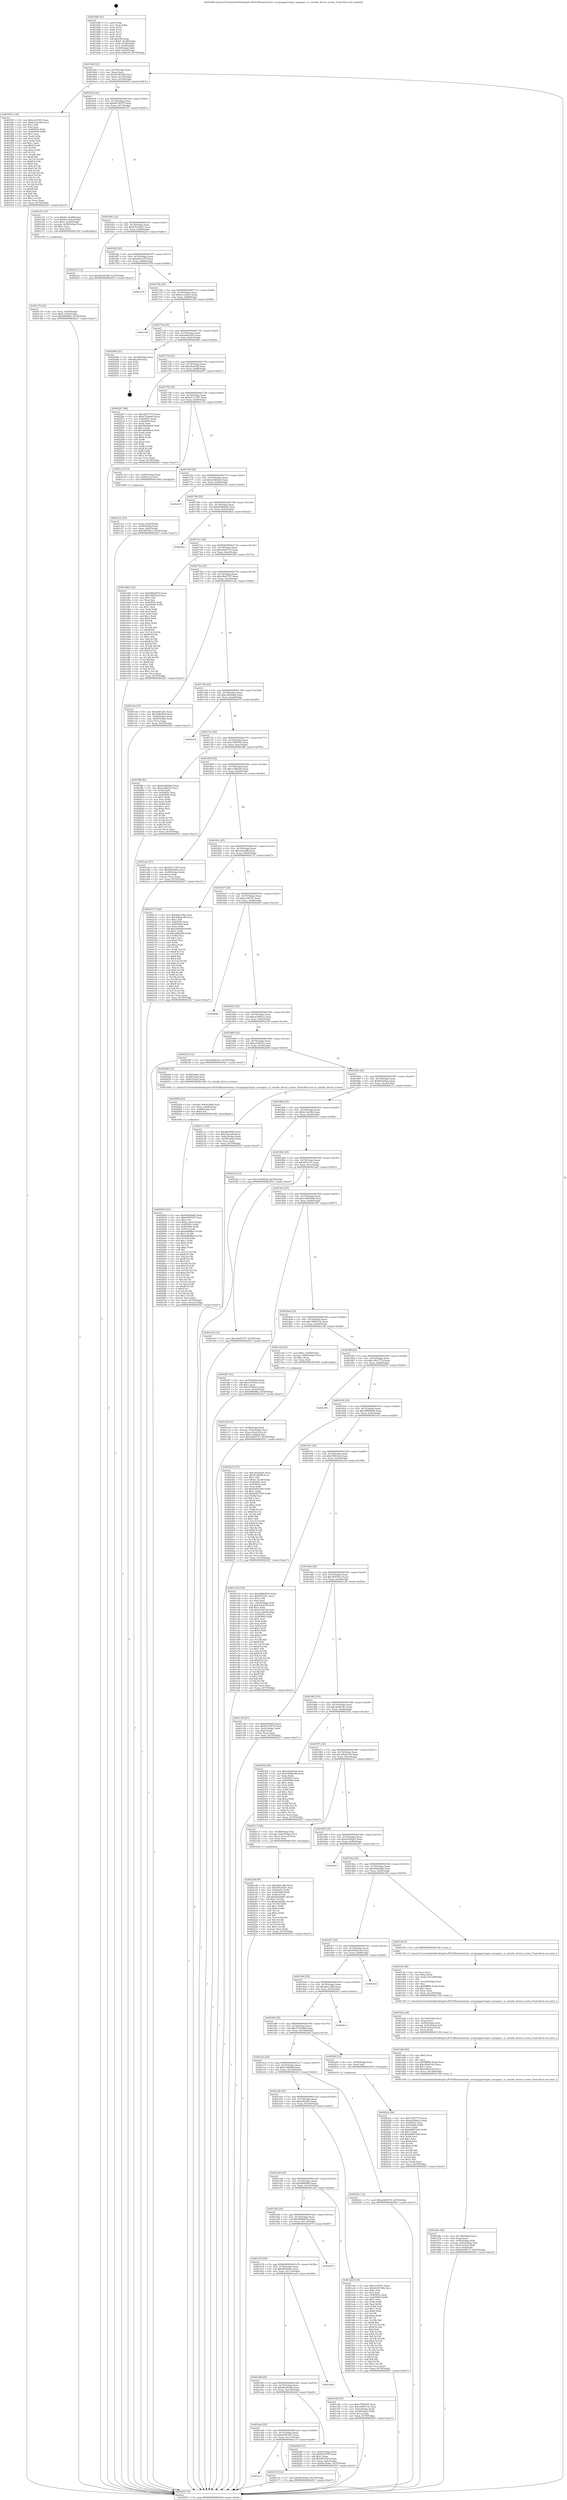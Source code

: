 digraph "0x401680" {
  label = "0x401680 (/mnt/c/Users/mathe/Desktop/tcc/POCII/binaries/extr_scrcpyappsrcinput_manager.c_is_outside_device_screen_Final-ollvm.out::main(0))"
  labelloc = "t"
  node[shape=record]

  Entry [label="",width=0.3,height=0.3,shape=circle,fillcolor=black,style=filled]
  "0x4016af" [label="{
     0x4016af [23]\l
     | [instrs]\l
     &nbsp;&nbsp;0x4016af \<+3\>: mov -0x70(%rbp),%eax\l
     &nbsp;&nbsp;0x4016b2 \<+2\>: mov %eax,%ecx\l
     &nbsp;&nbsp;0x4016b4 \<+6\>: sub $0x9234744b,%ecx\l
     &nbsp;&nbsp;0x4016ba \<+3\>: mov %eax,-0x74(%rbp)\l
     &nbsp;&nbsp;0x4016bd \<+3\>: mov %ecx,-0x78(%rbp)\l
     &nbsp;&nbsp;0x4016c0 \<+6\>: je 0000000000401f45 \<main+0x8c5\>\l
  }"]
  "0x401f45" [label="{
     0x401f45 [134]\l
     | [instrs]\l
     &nbsp;&nbsp;0x401f45 \<+5\>: mov $0xe1ef53f1,%eax\l
     &nbsp;&nbsp;0x401f4a \<+5\>: mov $0xfe12e34b,%ecx\l
     &nbsp;&nbsp;0x401f4f \<+2\>: mov $0x1,%dl\l
     &nbsp;&nbsp;0x401f51 \<+2\>: xor %esi,%esi\l
     &nbsp;&nbsp;0x401f53 \<+7\>: mov 0x40505c,%edi\l
     &nbsp;&nbsp;0x401f5a \<+8\>: mov 0x405060,%r8d\l
     &nbsp;&nbsp;0x401f62 \<+3\>: sub $0x1,%esi\l
     &nbsp;&nbsp;0x401f65 \<+3\>: mov %edi,%r9d\l
     &nbsp;&nbsp;0x401f68 \<+3\>: add %esi,%r9d\l
     &nbsp;&nbsp;0x401f6b \<+4\>: imul %r9d,%edi\l
     &nbsp;&nbsp;0x401f6f \<+3\>: and $0x1,%edi\l
     &nbsp;&nbsp;0x401f72 \<+3\>: cmp $0x0,%edi\l
     &nbsp;&nbsp;0x401f75 \<+4\>: sete %r10b\l
     &nbsp;&nbsp;0x401f79 \<+4\>: cmp $0xa,%r8d\l
     &nbsp;&nbsp;0x401f7d \<+4\>: setl %r11b\l
     &nbsp;&nbsp;0x401f81 \<+3\>: mov %r10b,%bl\l
     &nbsp;&nbsp;0x401f84 \<+3\>: xor $0xff,%bl\l
     &nbsp;&nbsp;0x401f87 \<+3\>: mov %r11b,%r14b\l
     &nbsp;&nbsp;0x401f8a \<+4\>: xor $0xff,%r14b\l
     &nbsp;&nbsp;0x401f8e \<+3\>: xor $0x0,%dl\l
     &nbsp;&nbsp;0x401f91 \<+3\>: mov %bl,%r15b\l
     &nbsp;&nbsp;0x401f94 \<+4\>: and $0x0,%r15b\l
     &nbsp;&nbsp;0x401f98 \<+3\>: and %dl,%r10b\l
     &nbsp;&nbsp;0x401f9b \<+3\>: mov %r14b,%r12b\l
     &nbsp;&nbsp;0x401f9e \<+4\>: and $0x0,%r12b\l
     &nbsp;&nbsp;0x401fa2 \<+3\>: and %dl,%r11b\l
     &nbsp;&nbsp;0x401fa5 \<+3\>: or %r10b,%r15b\l
     &nbsp;&nbsp;0x401fa8 \<+3\>: or %r11b,%r12b\l
     &nbsp;&nbsp;0x401fab \<+3\>: xor %r12b,%r15b\l
     &nbsp;&nbsp;0x401fae \<+3\>: or %r14b,%bl\l
     &nbsp;&nbsp;0x401fb1 \<+3\>: xor $0xff,%bl\l
     &nbsp;&nbsp;0x401fb4 \<+3\>: or $0x0,%dl\l
     &nbsp;&nbsp;0x401fb7 \<+2\>: and %dl,%bl\l
     &nbsp;&nbsp;0x401fb9 \<+3\>: or %bl,%r15b\l
     &nbsp;&nbsp;0x401fbc \<+4\>: test $0x1,%r15b\l
     &nbsp;&nbsp;0x401fc0 \<+3\>: cmovne %ecx,%eax\l
     &nbsp;&nbsp;0x401fc3 \<+3\>: mov %eax,-0x70(%rbp)\l
     &nbsp;&nbsp;0x401fc6 \<+5\>: jmp 0000000000402527 \<main+0xea7\>\l
  }"]
  "0x4016c6" [label="{
     0x4016c6 [22]\l
     | [instrs]\l
     &nbsp;&nbsp;0x4016c6 \<+5\>: jmp 00000000004016cb \<main+0x4b\>\l
     &nbsp;&nbsp;0x4016cb \<+3\>: mov -0x74(%rbp),%eax\l
     &nbsp;&nbsp;0x4016ce \<+5\>: sub $0x96154575,%eax\l
     &nbsp;&nbsp;0x4016d3 \<+3\>: mov %eax,-0x7c(%rbp)\l
     &nbsp;&nbsp;0x4016d6 \<+6\>: je 0000000000401c51 \<main+0x5d1\>\l
  }"]
  Exit [label="",width=0.3,height=0.3,shape=circle,fillcolor=black,style=filled,peripheries=2]
  "0x401c51" [label="{
     0x401c51 [37]\l
     | [instrs]\l
     &nbsp;&nbsp;0x401c51 \<+7\>: movl $0x64,-0x48(%rbp)\l
     &nbsp;&nbsp;0x401c58 \<+7\>: movl $0x64,-0x4c(%rbp)\l
     &nbsp;&nbsp;0x401c5f \<+7\>: movl $0x1,-0x50(%rbp)\l
     &nbsp;&nbsp;0x401c66 \<+4\>: movslq -0x50(%rbp),%rax\l
     &nbsp;&nbsp;0x401c6a \<+4\>: shl $0x3,%rax\l
     &nbsp;&nbsp;0x401c6e \<+3\>: mov %rax,%rdi\l
     &nbsp;&nbsp;0x401c71 \<+5\>: call 0000000000401050 \<malloc@plt\>\l
     | [calls]\l
     &nbsp;&nbsp;0x401050 \{1\} (unknown)\l
  }"]
  "0x4016dc" [label="{
     0x4016dc [22]\l
     | [instrs]\l
     &nbsp;&nbsp;0x4016dc \<+5\>: jmp 00000000004016e1 \<main+0x61\>\l
     &nbsp;&nbsp;0x4016e1 \<+3\>: mov -0x74(%rbp),%eax\l
     &nbsp;&nbsp;0x4016e4 \<+5\>: sub $0x97619d31,%eax\l
     &nbsp;&nbsp;0x4016e9 \<+3\>: mov %eax,-0x80(%rbp)\l
     &nbsp;&nbsp;0x4016ec \<+6\>: je 000000000040223c \<main+0xbbc\>\l
  }"]
  "0x4022cb" [label="{
     0x4022cb [94]\l
     | [instrs]\l
     &nbsp;&nbsp;0x4022cb \<+5\>: mov $0x3303777d,%ecx\l
     &nbsp;&nbsp;0x4022d0 \<+5\>: mov $0xea308d1a,%edx\l
     &nbsp;&nbsp;0x4022d5 \<+7\>: mov 0x40505c,%esi\l
     &nbsp;&nbsp;0x4022dc \<+8\>: mov 0x405060,%r8d\l
     &nbsp;&nbsp;0x4022e4 \<+3\>: mov %esi,%r9d\l
     &nbsp;&nbsp;0x4022e7 \<+7\>: sub $0x6d947269,%r9d\l
     &nbsp;&nbsp;0x4022ee \<+4\>: sub $0x1,%r9d\l
     &nbsp;&nbsp;0x4022f2 \<+7\>: add $0x6d947269,%r9d\l
     &nbsp;&nbsp;0x4022f9 \<+4\>: imul %r9d,%esi\l
     &nbsp;&nbsp;0x4022fd \<+3\>: and $0x1,%esi\l
     &nbsp;&nbsp;0x402300 \<+3\>: cmp $0x0,%esi\l
     &nbsp;&nbsp;0x402303 \<+4\>: sete %r10b\l
     &nbsp;&nbsp;0x402307 \<+4\>: cmp $0xa,%r8d\l
     &nbsp;&nbsp;0x40230b \<+4\>: setl %r11b\l
     &nbsp;&nbsp;0x40230f \<+3\>: mov %r10b,%bl\l
     &nbsp;&nbsp;0x402312 \<+3\>: and %r11b,%bl\l
     &nbsp;&nbsp;0x402315 \<+3\>: xor %r11b,%r10b\l
     &nbsp;&nbsp;0x402318 \<+3\>: or %r10b,%bl\l
     &nbsp;&nbsp;0x40231b \<+3\>: test $0x1,%bl\l
     &nbsp;&nbsp;0x40231e \<+3\>: cmovne %edx,%ecx\l
     &nbsp;&nbsp;0x402321 \<+3\>: mov %ecx,-0x70(%rbp)\l
     &nbsp;&nbsp;0x402324 \<+5\>: jmp 0000000000402527 \<main+0xea7\>\l
  }"]
  "0x40223c" [label="{
     0x40223c [12]\l
     | [instrs]\l
     &nbsp;&nbsp;0x40223c \<+7\>: movl $0x6bc00328,-0x70(%rbp)\l
     &nbsp;&nbsp;0x402243 \<+5\>: jmp 0000000000402527 \<main+0xea7\>\l
  }"]
  "0x4016f2" [label="{
     0x4016f2 [25]\l
     | [instrs]\l
     &nbsp;&nbsp;0x4016f2 \<+5\>: jmp 00000000004016f7 \<main+0x77\>\l
     &nbsp;&nbsp;0x4016f7 \<+3\>: mov -0x74(%rbp),%eax\l
     &nbsp;&nbsp;0x4016fa \<+5\>: sub $0x9ab1237f,%eax\l
     &nbsp;&nbsp;0x4016ff \<+6\>: mov %eax,-0x84(%rbp)\l
     &nbsp;&nbsp;0x401705 \<+6\>: je 0000000000401b76 \<main+0x4f6\>\l
  }"]
  "0x4021db" [label="{
     0x4021db [97]\l
     | [instrs]\l
     &nbsp;&nbsp;0x4021db \<+5\>: mov $0x46a1cf8a,%edx\l
     &nbsp;&nbsp;0x4021e0 \<+5\>: mov $0x97619d31,%esi\l
     &nbsp;&nbsp;0x4021e5 \<+8\>: mov 0x40505c,%r8d\l
     &nbsp;&nbsp;0x4021ed \<+8\>: mov 0x405060,%r9d\l
     &nbsp;&nbsp;0x4021f5 \<+3\>: mov %r8d,%r10d\l
     &nbsp;&nbsp;0x4021f8 \<+7\>: add $0xfe026d81,%r10d\l
     &nbsp;&nbsp;0x4021ff \<+4\>: sub $0x1,%r10d\l
     &nbsp;&nbsp;0x402203 \<+7\>: sub $0xfe026d81,%r10d\l
     &nbsp;&nbsp;0x40220a \<+4\>: imul %r10d,%r8d\l
     &nbsp;&nbsp;0x40220e \<+4\>: and $0x1,%r8d\l
     &nbsp;&nbsp;0x402212 \<+4\>: cmp $0x0,%r8d\l
     &nbsp;&nbsp;0x402216 \<+4\>: sete %r11b\l
     &nbsp;&nbsp;0x40221a \<+4\>: cmp $0xa,%r9d\l
     &nbsp;&nbsp;0x40221e \<+3\>: setl %bl\l
     &nbsp;&nbsp;0x402221 \<+3\>: mov %r11b,%r14b\l
     &nbsp;&nbsp;0x402224 \<+3\>: and %bl,%r14b\l
     &nbsp;&nbsp;0x402227 \<+3\>: xor %bl,%r11b\l
     &nbsp;&nbsp;0x40222a \<+3\>: or %r11b,%r14b\l
     &nbsp;&nbsp;0x40222d \<+4\>: test $0x1,%r14b\l
     &nbsp;&nbsp;0x402231 \<+3\>: cmovne %esi,%edx\l
     &nbsp;&nbsp;0x402234 \<+3\>: mov %edx,-0x70(%rbp)\l
     &nbsp;&nbsp;0x402237 \<+5\>: jmp 0000000000402527 \<main+0xea7\>\l
  }"]
  "0x401b76" [label="{
     0x401b76\l
  }", style=dashed]
  "0x40170b" [label="{
     0x40170b [25]\l
     | [instrs]\l
     &nbsp;&nbsp;0x40170b \<+5\>: jmp 0000000000401710 \<main+0x90\>\l
     &nbsp;&nbsp;0x401710 \<+3\>: mov -0x74(%rbp),%eax\l
     &nbsp;&nbsp;0x401713 \<+5\>: sub $0x9c1e6203,%eax\l
     &nbsp;&nbsp;0x401718 \<+6\>: mov %eax,-0x88(%rbp)\l
     &nbsp;&nbsp;0x40171e \<+6\>: je 0000000000401c08 \<main+0x588\>\l
  }"]
  "0x401ac1" [label="{
     0x401ac1\l
  }", style=dashed]
  "0x401c08" [label="{
     0x401c08\l
  }", style=dashed]
  "0x401724" [label="{
     0x401724 [25]\l
     | [instrs]\l
     &nbsp;&nbsp;0x401724 \<+5\>: jmp 0000000000401729 \<main+0xa9\>\l
     &nbsp;&nbsp;0x401729 \<+3\>: mov -0x74(%rbp),%eax\l
     &nbsp;&nbsp;0x40172c \<+5\>: sub $0xa4463079,%eax\l
     &nbsp;&nbsp;0x401731 \<+6\>: mov %eax,-0x8c(%rbp)\l
     &nbsp;&nbsp;0x401737 \<+6\>: je 0000000000402448 \<main+0xdc8\>\l
  }"]
  "0x402110" [label="{
     0x402110 [12]\l
     | [instrs]\l
     &nbsp;&nbsp;0x402110 \<+7\>: movl $0xfbe524ac,-0x70(%rbp)\l
     &nbsp;&nbsp;0x402117 \<+5\>: jmp 0000000000402527 \<main+0xea7\>\l
  }"]
  "0x402448" [label="{
     0x402448 [21]\l
     | [instrs]\l
     &nbsp;&nbsp;0x402448 \<+3\>: mov -0x34(%rbp),%eax\l
     &nbsp;&nbsp;0x40244b \<+7\>: add $0x108,%rsp\l
     &nbsp;&nbsp;0x402452 \<+1\>: pop %rbx\l
     &nbsp;&nbsp;0x402453 \<+2\>: pop %r12\l
     &nbsp;&nbsp;0x402455 \<+2\>: pop %r13\l
     &nbsp;&nbsp;0x402457 \<+2\>: pop %r14\l
     &nbsp;&nbsp;0x402459 \<+2\>: pop %r15\l
     &nbsp;&nbsp;0x40245b \<+1\>: pop %rbp\l
     &nbsp;&nbsp;0x40245c \<+1\>: ret\l
  }"]
  "0x40173d" [label="{
     0x40173d [25]\l
     | [instrs]\l
     &nbsp;&nbsp;0x40173d \<+5\>: jmp 0000000000401742 \<main+0xc2\>\l
     &nbsp;&nbsp;0x401742 \<+3\>: mov -0x74(%rbp),%eax\l
     &nbsp;&nbsp;0x401745 \<+5\>: sub $0xafba006f,%eax\l
     &nbsp;&nbsp;0x40174a \<+6\>: mov %eax,-0x90(%rbp)\l
     &nbsp;&nbsp;0x401750 \<+6\>: je 0000000000402267 \<main+0xbe7\>\l
  }"]
  "0x401aa8" [label="{
     0x401aa8 [25]\l
     | [instrs]\l
     &nbsp;&nbsp;0x401aa8 \<+5\>: jmp 0000000000401aad \<main+0x42d\>\l
     &nbsp;&nbsp;0x401aad \<+3\>: mov -0x74(%rbp),%eax\l
     &nbsp;&nbsp;0x401ab0 \<+5\>: sub $0x6c967027,%eax\l
     &nbsp;&nbsp;0x401ab5 \<+6\>: mov %eax,-0x11c(%rbp)\l
     &nbsp;&nbsp;0x401abb \<+6\>: je 0000000000402110 \<main+0xa90\>\l
  }"]
  "0x402267" [label="{
     0x402267 [88]\l
     | [instrs]\l
     &nbsp;&nbsp;0x402267 \<+5\>: mov $0x3303777d,%eax\l
     &nbsp;&nbsp;0x40226c \<+5\>: mov $0x475aa069,%ecx\l
     &nbsp;&nbsp;0x402271 \<+7\>: mov 0x40505c,%edx\l
     &nbsp;&nbsp;0x402278 \<+7\>: mov 0x405060,%esi\l
     &nbsp;&nbsp;0x40227f \<+2\>: mov %edx,%edi\l
     &nbsp;&nbsp;0x402281 \<+6\>: sub $0x360d06e4,%edi\l
     &nbsp;&nbsp;0x402287 \<+3\>: sub $0x1,%edi\l
     &nbsp;&nbsp;0x40228a \<+6\>: add $0x360d06e4,%edi\l
     &nbsp;&nbsp;0x402290 \<+3\>: imul %edi,%edx\l
     &nbsp;&nbsp;0x402293 \<+3\>: and $0x1,%edx\l
     &nbsp;&nbsp;0x402296 \<+3\>: cmp $0x0,%edx\l
     &nbsp;&nbsp;0x402299 \<+4\>: sete %r8b\l
     &nbsp;&nbsp;0x40229d \<+3\>: cmp $0xa,%esi\l
     &nbsp;&nbsp;0x4022a0 \<+4\>: setl %r9b\l
     &nbsp;&nbsp;0x4022a4 \<+3\>: mov %r8b,%r10b\l
     &nbsp;&nbsp;0x4022a7 \<+3\>: and %r9b,%r10b\l
     &nbsp;&nbsp;0x4022aa \<+3\>: xor %r9b,%r8b\l
     &nbsp;&nbsp;0x4022ad \<+3\>: or %r8b,%r10b\l
     &nbsp;&nbsp;0x4022b0 \<+4\>: test $0x1,%r10b\l
     &nbsp;&nbsp;0x4022b4 \<+3\>: cmovne %ecx,%eax\l
     &nbsp;&nbsp;0x4022b7 \<+3\>: mov %eax,-0x70(%rbp)\l
     &nbsp;&nbsp;0x4022ba \<+5\>: jmp 0000000000402527 \<main+0xea7\>\l
  }"]
  "0x401756" [label="{
     0x401756 [25]\l
     | [instrs]\l
     &nbsp;&nbsp;0x401756 \<+5\>: jmp 000000000040175b \<main+0xdb\>\l
     &nbsp;&nbsp;0x40175b \<+3\>: mov -0x74(%rbp),%eax\l
     &nbsp;&nbsp;0x40175e \<+5\>: sub $0xb01115d7,%eax\l
     &nbsp;&nbsp;0x401763 \<+6\>: mov %eax,-0x94(%rbp)\l
     &nbsp;&nbsp;0x401769 \<+6\>: je 0000000000401c14 \<main+0x594\>\l
  }"]
  "0x402248" [label="{
     0x402248 [31]\l
     | [instrs]\l
     &nbsp;&nbsp;0x402248 \<+3\>: mov -0x6c(%rbp),%eax\l
     &nbsp;&nbsp;0x40224b \<+5\>: sub $0xf4019f18,%eax\l
     &nbsp;&nbsp;0x402250 \<+3\>: add $0x1,%eax\l
     &nbsp;&nbsp;0x402253 \<+5\>: add $0xf4019f18,%eax\l
     &nbsp;&nbsp;0x402258 \<+3\>: mov %eax,-0x6c(%rbp)\l
     &nbsp;&nbsp;0x40225b \<+7\>: movl $0xfbe524ac,-0x70(%rbp)\l
     &nbsp;&nbsp;0x402262 \<+5\>: jmp 0000000000402527 \<main+0xea7\>\l
  }"]
  "0x401c14" [label="{
     0x401c14 [13]\l
     | [instrs]\l
     &nbsp;&nbsp;0x401c14 \<+4\>: mov -0x40(%rbp),%rax\l
     &nbsp;&nbsp;0x401c18 \<+4\>: mov 0x8(%rax),%rdi\l
     &nbsp;&nbsp;0x401c1c \<+5\>: call 0000000000401060 \<atoi@plt\>\l
     | [calls]\l
     &nbsp;&nbsp;0x401060 \{1\} (unknown)\l
  }"]
  "0x40176f" [label="{
     0x40176f [25]\l
     | [instrs]\l
     &nbsp;&nbsp;0x40176f \<+5\>: jmp 0000000000401774 \<main+0xf4\>\l
     &nbsp;&nbsp;0x401774 \<+3\>: mov -0x74(%rbp),%eax\l
     &nbsp;&nbsp;0x401777 \<+5\>: sub $0xb4384d1f,%eax\l
     &nbsp;&nbsp;0x40177c \<+6\>: mov %eax,-0x98(%rbp)\l
     &nbsp;&nbsp;0x401782 \<+6\>: je 0000000000402335 \<main+0xcb5\>\l
  }"]
  "0x401a8f" [label="{
     0x401a8f [25]\l
     | [instrs]\l
     &nbsp;&nbsp;0x401a8f \<+5\>: jmp 0000000000401a94 \<main+0x414\>\l
     &nbsp;&nbsp;0x401a94 \<+3\>: mov -0x74(%rbp),%eax\l
     &nbsp;&nbsp;0x401a97 \<+5\>: sub $0x6bc00328,%eax\l
     &nbsp;&nbsp;0x401a9c \<+6\>: mov %eax,-0x118(%rbp)\l
     &nbsp;&nbsp;0x401aa2 \<+6\>: je 0000000000402248 \<main+0xbc8\>\l
  }"]
  "0x402335" [label="{
     0x402335\l
  }", style=dashed]
  "0x401788" [label="{
     0x401788 [25]\l
     | [instrs]\l
     &nbsp;&nbsp;0x401788 \<+5\>: jmp 000000000040178d \<main+0x10d\>\l
     &nbsp;&nbsp;0x40178d \<+3\>: mov -0x74(%rbp),%eax\l
     &nbsp;&nbsp;0x401790 \<+5\>: sub $0xb6266bd0,%eax\l
     &nbsp;&nbsp;0x401795 \<+6\>: mov %eax,-0x9c(%rbp)\l
     &nbsp;&nbsp;0x40179b \<+6\>: je 00000000004024a2 \<main+0xe22\>\l
  }"]
  "0x401ae6" [label="{
     0x401ae6\l
  }", style=dashed]
  "0x4024a2" [label="{
     0x4024a2\l
  }", style=dashed]
  "0x4017a1" [label="{
     0x4017a1 [25]\l
     | [instrs]\l
     &nbsp;&nbsp;0x4017a1 \<+5\>: jmp 00000000004017a6 \<main+0x126\>\l
     &nbsp;&nbsp;0x4017a6 \<+3\>: mov -0x74(%rbp),%eax\l
     &nbsp;&nbsp;0x4017a9 \<+5\>: sub $0xbeb0b715,%eax\l
     &nbsp;&nbsp;0x4017ae \<+6\>: mov %eax,-0xa0(%rbp)\l
     &nbsp;&nbsp;0x4017b4 \<+6\>: je 0000000000401d92 \<main+0x712\>\l
  }"]
  "0x401a76" [label="{
     0x401a76 [25]\l
     | [instrs]\l
     &nbsp;&nbsp;0x401a76 \<+5\>: jmp 0000000000401a7b \<main+0x3fb\>\l
     &nbsp;&nbsp;0x401a7b \<+3\>: mov -0x74(%rbp),%eax\l
     &nbsp;&nbsp;0x401a7e \<+5\>: sub $0x69f3d44e,%eax\l
     &nbsp;&nbsp;0x401a83 \<+6\>: mov %eax,-0x114(%rbp)\l
     &nbsp;&nbsp;0x401a89 \<+6\>: je 0000000000401ae6 \<main+0x466\>\l
  }"]
  "0x401d92" [label="{
     0x401d92 [134]\l
     | [instrs]\l
     &nbsp;&nbsp;0x401d92 \<+5\>: mov $0x5884d07d,%eax\l
     &nbsp;&nbsp;0x401d97 \<+5\>: mov $0x35f932cd,%ecx\l
     &nbsp;&nbsp;0x401d9c \<+2\>: mov $0x1,%dl\l
     &nbsp;&nbsp;0x401d9e \<+2\>: xor %esi,%esi\l
     &nbsp;&nbsp;0x401da0 \<+7\>: mov 0x40505c,%edi\l
     &nbsp;&nbsp;0x401da7 \<+8\>: mov 0x405060,%r8d\l
     &nbsp;&nbsp;0x401daf \<+3\>: sub $0x1,%esi\l
     &nbsp;&nbsp;0x401db2 \<+3\>: mov %edi,%r9d\l
     &nbsp;&nbsp;0x401db5 \<+3\>: add %esi,%r9d\l
     &nbsp;&nbsp;0x401db8 \<+4\>: imul %r9d,%edi\l
     &nbsp;&nbsp;0x401dbc \<+3\>: and $0x1,%edi\l
     &nbsp;&nbsp;0x401dbf \<+3\>: cmp $0x0,%edi\l
     &nbsp;&nbsp;0x401dc2 \<+4\>: sete %r10b\l
     &nbsp;&nbsp;0x401dc6 \<+4\>: cmp $0xa,%r8d\l
     &nbsp;&nbsp;0x401dca \<+4\>: setl %r11b\l
     &nbsp;&nbsp;0x401dce \<+3\>: mov %r10b,%bl\l
     &nbsp;&nbsp;0x401dd1 \<+3\>: xor $0xff,%bl\l
     &nbsp;&nbsp;0x401dd4 \<+3\>: mov %r11b,%r14b\l
     &nbsp;&nbsp;0x401dd7 \<+4\>: xor $0xff,%r14b\l
     &nbsp;&nbsp;0x401ddb \<+3\>: xor $0x1,%dl\l
     &nbsp;&nbsp;0x401dde \<+3\>: mov %bl,%r15b\l
     &nbsp;&nbsp;0x401de1 \<+4\>: and $0xff,%r15b\l
     &nbsp;&nbsp;0x401de5 \<+3\>: and %dl,%r10b\l
     &nbsp;&nbsp;0x401de8 \<+3\>: mov %r14b,%r12b\l
     &nbsp;&nbsp;0x401deb \<+4\>: and $0xff,%r12b\l
     &nbsp;&nbsp;0x401def \<+3\>: and %dl,%r11b\l
     &nbsp;&nbsp;0x401df2 \<+3\>: or %r10b,%r15b\l
     &nbsp;&nbsp;0x401df5 \<+3\>: or %r11b,%r12b\l
     &nbsp;&nbsp;0x401df8 \<+3\>: xor %r12b,%r15b\l
     &nbsp;&nbsp;0x401dfb \<+3\>: or %r14b,%bl\l
     &nbsp;&nbsp;0x401dfe \<+3\>: xor $0xff,%bl\l
     &nbsp;&nbsp;0x401e01 \<+3\>: or $0x1,%dl\l
     &nbsp;&nbsp;0x401e04 \<+2\>: and %dl,%bl\l
     &nbsp;&nbsp;0x401e06 \<+3\>: or %bl,%r15b\l
     &nbsp;&nbsp;0x401e09 \<+4\>: test $0x1,%r15b\l
     &nbsp;&nbsp;0x401e0d \<+3\>: cmovne %ecx,%eax\l
     &nbsp;&nbsp;0x401e10 \<+3\>: mov %eax,-0x70(%rbp)\l
     &nbsp;&nbsp;0x401e13 \<+5\>: jmp 0000000000402527 \<main+0xea7\>\l
  }"]
  "0x4017ba" [label="{
     0x4017ba [25]\l
     | [instrs]\l
     &nbsp;&nbsp;0x4017ba \<+5\>: jmp 00000000004017bf \<main+0x13f\>\l
     &nbsp;&nbsp;0x4017bf \<+3\>: mov -0x74(%rbp),%eax\l
     &nbsp;&nbsp;0x4017c2 \<+5\>: sub $0xc0b45707,%eax\l
     &nbsp;&nbsp;0x4017c7 \<+6\>: mov %eax,-0xa4(%rbp)\l
     &nbsp;&nbsp;0x4017cd \<+6\>: je 0000000000401cde \<main+0x65e\>\l
  }"]
  "0x402475" [label="{
     0x402475\l
  }", style=dashed]
  "0x401cde" [label="{
     0x401cde [27]\l
     | [instrs]\l
     &nbsp;&nbsp;0x401cde \<+5\>: mov $0x4cf022f1,%eax\l
     &nbsp;&nbsp;0x401ce3 \<+5\>: mov $0x458e0f29,%ecx\l
     &nbsp;&nbsp;0x401ce8 \<+3\>: mov -0x64(%rbp),%edx\l
     &nbsp;&nbsp;0x401ceb \<+3\>: cmp -0x60(%rbp),%edx\l
     &nbsp;&nbsp;0x401cee \<+3\>: cmovl %ecx,%eax\l
     &nbsp;&nbsp;0x401cf1 \<+3\>: mov %eax,-0x70(%rbp)\l
     &nbsp;&nbsp;0x401cf4 \<+5\>: jmp 0000000000402527 \<main+0xea7\>\l
  }"]
  "0x4017d3" [label="{
     0x4017d3 [25]\l
     | [instrs]\l
     &nbsp;&nbsp;0x4017d3 \<+5\>: jmp 00000000004017d8 \<main+0x158\>\l
     &nbsp;&nbsp;0x4017d8 \<+3\>: mov -0x74(%rbp),%eax\l
     &nbsp;&nbsp;0x4017db \<+5\>: sub $0xc64204a9,%eax\l
     &nbsp;&nbsp;0x4017e0 \<+6\>: mov %eax,-0xa8(%rbp)\l
     &nbsp;&nbsp;0x4017e6 \<+6\>: je 0000000000402519 \<main+0xe99\>\l
  }"]
  "0x40206f" [label="{
     0x40206f [161]\l
     | [instrs]\l
     &nbsp;&nbsp;0x40206f \<+5\>: mov $0xb6266bd0,%edx\l
     &nbsp;&nbsp;0x402074 \<+5\>: mov $0x6c967027,%esi\l
     &nbsp;&nbsp;0x402079 \<+2\>: mov $0x1,%cl\l
     &nbsp;&nbsp;0x40207b \<+7\>: movl $0x0,-0x6c(%rbp)\l
     &nbsp;&nbsp;0x402082 \<+8\>: mov 0x40505c,%r8d\l
     &nbsp;&nbsp;0x40208a \<+8\>: mov 0x405060,%r9d\l
     &nbsp;&nbsp;0x402092 \<+3\>: mov %r8d,%r10d\l
     &nbsp;&nbsp;0x402095 \<+7\>: sub $0x8a8bffb4,%r10d\l
     &nbsp;&nbsp;0x40209c \<+4\>: sub $0x1,%r10d\l
     &nbsp;&nbsp;0x4020a0 \<+7\>: add $0x8a8bffb4,%r10d\l
     &nbsp;&nbsp;0x4020a7 \<+4\>: imul %r10d,%r8d\l
     &nbsp;&nbsp;0x4020ab \<+4\>: and $0x1,%r8d\l
     &nbsp;&nbsp;0x4020af \<+4\>: cmp $0x0,%r8d\l
     &nbsp;&nbsp;0x4020b3 \<+4\>: sete %r11b\l
     &nbsp;&nbsp;0x4020b7 \<+4\>: cmp $0xa,%r9d\l
     &nbsp;&nbsp;0x4020bb \<+3\>: setl %bl\l
     &nbsp;&nbsp;0x4020be \<+3\>: mov %r11b,%r14b\l
     &nbsp;&nbsp;0x4020c1 \<+4\>: xor $0xff,%r14b\l
     &nbsp;&nbsp;0x4020c5 \<+3\>: mov %bl,%r15b\l
     &nbsp;&nbsp;0x4020c8 \<+4\>: xor $0xff,%r15b\l
     &nbsp;&nbsp;0x4020cc \<+3\>: xor $0x0,%cl\l
     &nbsp;&nbsp;0x4020cf \<+3\>: mov %r14b,%r12b\l
     &nbsp;&nbsp;0x4020d2 \<+4\>: and $0x0,%r12b\l
     &nbsp;&nbsp;0x4020d6 \<+3\>: and %cl,%r11b\l
     &nbsp;&nbsp;0x4020d9 \<+3\>: mov %r15b,%r13b\l
     &nbsp;&nbsp;0x4020dc \<+4\>: and $0x0,%r13b\l
     &nbsp;&nbsp;0x4020e0 \<+2\>: and %cl,%bl\l
     &nbsp;&nbsp;0x4020e2 \<+3\>: or %r11b,%r12b\l
     &nbsp;&nbsp;0x4020e5 \<+3\>: or %bl,%r13b\l
     &nbsp;&nbsp;0x4020e8 \<+3\>: xor %r13b,%r12b\l
     &nbsp;&nbsp;0x4020eb \<+3\>: or %r15b,%r14b\l
     &nbsp;&nbsp;0x4020ee \<+4\>: xor $0xff,%r14b\l
     &nbsp;&nbsp;0x4020f2 \<+3\>: or $0x0,%cl\l
     &nbsp;&nbsp;0x4020f5 \<+3\>: and %cl,%r14b\l
     &nbsp;&nbsp;0x4020f8 \<+3\>: or %r14b,%r12b\l
     &nbsp;&nbsp;0x4020fb \<+4\>: test $0x1,%r12b\l
     &nbsp;&nbsp;0x4020ff \<+3\>: cmovne %esi,%edx\l
     &nbsp;&nbsp;0x402102 \<+3\>: mov %edx,-0x70(%rbp)\l
     &nbsp;&nbsp;0x402105 \<+6\>: mov %eax,-0x12c(%rbp)\l
     &nbsp;&nbsp;0x40210b \<+5\>: jmp 0000000000402527 \<main+0xea7\>\l
  }"]
  "0x402519" [label="{
     0x402519\l
  }", style=dashed]
  "0x4017ec" [label="{
     0x4017ec [25]\l
     | [instrs]\l
     &nbsp;&nbsp;0x4017ec \<+5\>: jmp 00000000004017f1 \<main+0x171\>\l
     &nbsp;&nbsp;0x4017f1 \<+3\>: mov -0x74(%rbp),%eax\l
     &nbsp;&nbsp;0x4017f4 \<+5\>: sub $0xc7809c95,%eax\l
     &nbsp;&nbsp;0x4017f9 \<+6\>: mov %eax,-0xac(%rbp)\l
     &nbsp;&nbsp;0x4017ff \<+6\>: je 0000000000401ff6 \<main+0x976\>\l
  }"]
  "0x402058" [label="{
     0x402058 [23]\l
     | [instrs]\l
     &nbsp;&nbsp;0x402058 \<+10\>: movabs $0x4030b6,%rdi\l
     &nbsp;&nbsp;0x402062 \<+3\>: mov %eax,-0x68(%rbp)\l
     &nbsp;&nbsp;0x402065 \<+3\>: mov -0x68(%rbp),%esi\l
     &nbsp;&nbsp;0x402068 \<+2\>: mov $0x0,%al\l
     &nbsp;&nbsp;0x40206a \<+5\>: call 0000000000401040 \<printf@plt\>\l
     | [calls]\l
     &nbsp;&nbsp;0x401040 \{1\} (unknown)\l
  }"]
  "0x401ff6" [label="{
     0x401ff6 [83]\l
     | [instrs]\l
     &nbsp;&nbsp;0x401ff6 \<+5\>: mov $0xb6266bd0,%eax\l
     &nbsp;&nbsp;0x401ffb \<+5\>: mov $0xea3f2023,%ecx\l
     &nbsp;&nbsp;0x402000 \<+2\>: xor %edx,%edx\l
     &nbsp;&nbsp;0x402002 \<+7\>: mov 0x40505c,%esi\l
     &nbsp;&nbsp;0x402009 \<+7\>: mov 0x405060,%edi\l
     &nbsp;&nbsp;0x402010 \<+3\>: sub $0x1,%edx\l
     &nbsp;&nbsp;0x402013 \<+3\>: mov %esi,%r8d\l
     &nbsp;&nbsp;0x402016 \<+3\>: add %edx,%r8d\l
     &nbsp;&nbsp;0x402019 \<+4\>: imul %r8d,%esi\l
     &nbsp;&nbsp;0x40201d \<+3\>: and $0x1,%esi\l
     &nbsp;&nbsp;0x402020 \<+3\>: cmp $0x0,%esi\l
     &nbsp;&nbsp;0x402023 \<+4\>: sete %r9b\l
     &nbsp;&nbsp;0x402027 \<+3\>: cmp $0xa,%edi\l
     &nbsp;&nbsp;0x40202a \<+4\>: setl %r10b\l
     &nbsp;&nbsp;0x40202e \<+3\>: mov %r9b,%r11b\l
     &nbsp;&nbsp;0x402031 \<+3\>: and %r10b,%r11b\l
     &nbsp;&nbsp;0x402034 \<+3\>: xor %r10b,%r9b\l
     &nbsp;&nbsp;0x402037 \<+3\>: or %r9b,%r11b\l
     &nbsp;&nbsp;0x40203a \<+4\>: test $0x1,%r11b\l
     &nbsp;&nbsp;0x40203e \<+3\>: cmovne %ecx,%eax\l
     &nbsp;&nbsp;0x402041 \<+3\>: mov %eax,-0x70(%rbp)\l
     &nbsp;&nbsp;0x402044 \<+5\>: jmp 0000000000402527 \<main+0xea7\>\l
  }"]
  "0x401805" [label="{
     0x401805 [25]\l
     | [instrs]\l
     &nbsp;&nbsp;0x401805 \<+5\>: jmp 000000000040180a \<main+0x18a\>\l
     &nbsp;&nbsp;0x40180a \<+3\>: mov -0x74(%rbp),%eax\l
     &nbsp;&nbsp;0x40180d \<+5\>: sub $0xce386c69,%eax\l
     &nbsp;&nbsp;0x401812 \<+6\>: mov %eax,-0xb0(%rbp)\l
     &nbsp;&nbsp;0x401818 \<+6\>: je 0000000000401acb \<main+0x44b\>\l
  }"]
  "0x401d6e" [label="{
     0x401d6e [36]\l
     | [instrs]\l
     &nbsp;&nbsp;0x401d6e \<+6\>: mov -0x128(%rbp),%ecx\l
     &nbsp;&nbsp;0x401d74 \<+3\>: imul %eax,%ecx\l
     &nbsp;&nbsp;0x401d77 \<+4\>: mov -0x58(%rbp),%rdi\l
     &nbsp;&nbsp;0x401d7b \<+4\>: movslq -0x5c(%rbp),%r8\l
     &nbsp;&nbsp;0x401d7f \<+4\>: mov (%rdi,%r8,8),%rdi\l
     &nbsp;&nbsp;0x401d83 \<+3\>: mov %ecx,0x4(%rdi)\l
     &nbsp;&nbsp;0x401d86 \<+7\>: movl $0xbeb0b715,-0x70(%rbp)\l
     &nbsp;&nbsp;0x401d8d \<+5\>: jmp 0000000000402527 \<main+0xea7\>\l
  }"]
  "0x401acb" [label="{
     0x401acb [27]\l
     | [instrs]\l
     &nbsp;&nbsp;0x401acb \<+5\>: mov $0xb01115d7,%eax\l
     &nbsp;&nbsp;0x401ad0 \<+5\>: mov $0x69f3d44e,%ecx\l
     &nbsp;&nbsp;0x401ad5 \<+3\>: mov -0x30(%rbp),%edx\l
     &nbsp;&nbsp;0x401ad8 \<+3\>: cmp $0x2,%edx\l
     &nbsp;&nbsp;0x401adb \<+3\>: cmovne %ecx,%eax\l
     &nbsp;&nbsp;0x401ade \<+3\>: mov %eax,-0x70(%rbp)\l
     &nbsp;&nbsp;0x401ae1 \<+5\>: jmp 0000000000402527 \<main+0xea7\>\l
  }"]
  "0x40181e" [label="{
     0x40181e [25]\l
     | [instrs]\l
     &nbsp;&nbsp;0x40181e \<+5\>: jmp 0000000000401823 \<main+0x1a3\>\l
     &nbsp;&nbsp;0x401823 \<+3\>: mov -0x74(%rbp),%eax\l
     &nbsp;&nbsp;0x401826 \<+5\>: sub $0xcfaaea8f,%eax\l
     &nbsp;&nbsp;0x40182b \<+6\>: mov %eax,-0xb4(%rbp)\l
     &nbsp;&nbsp;0x401831 \<+6\>: je 0000000000402137 \<main+0xab7\>\l
  }"]
  "0x402527" [label="{
     0x402527 [5]\l
     | [instrs]\l
     &nbsp;&nbsp;0x402527 \<+5\>: jmp 00000000004016af \<main+0x2f\>\l
  }"]
  "0x401680" [label="{
     0x401680 [47]\l
     | [instrs]\l
     &nbsp;&nbsp;0x401680 \<+1\>: push %rbp\l
     &nbsp;&nbsp;0x401681 \<+3\>: mov %rsp,%rbp\l
     &nbsp;&nbsp;0x401684 \<+2\>: push %r15\l
     &nbsp;&nbsp;0x401686 \<+2\>: push %r14\l
     &nbsp;&nbsp;0x401688 \<+2\>: push %r13\l
     &nbsp;&nbsp;0x40168a \<+2\>: push %r12\l
     &nbsp;&nbsp;0x40168c \<+1\>: push %rbx\l
     &nbsp;&nbsp;0x40168d \<+7\>: sub $0x108,%rsp\l
     &nbsp;&nbsp;0x401694 \<+7\>: movl $0x0,-0x34(%rbp)\l
     &nbsp;&nbsp;0x40169b \<+3\>: mov %edi,-0x38(%rbp)\l
     &nbsp;&nbsp;0x40169e \<+4\>: mov %rsi,-0x40(%rbp)\l
     &nbsp;&nbsp;0x4016a2 \<+3\>: mov -0x38(%rbp),%edi\l
     &nbsp;&nbsp;0x4016a5 \<+3\>: mov %edi,-0x30(%rbp)\l
     &nbsp;&nbsp;0x4016a8 \<+7\>: movl $0xce386c69,-0x70(%rbp)\l
  }"]
  "0x401c21" [label="{
     0x401c21 [21]\l
     | [instrs]\l
     &nbsp;&nbsp;0x401c21 \<+3\>: mov %eax,-0x44(%rbp)\l
     &nbsp;&nbsp;0x401c24 \<+3\>: mov -0x44(%rbp),%eax\l
     &nbsp;&nbsp;0x401c27 \<+3\>: mov %eax,-0x2c(%rbp)\l
     &nbsp;&nbsp;0x401c2a \<+7\>: movl $0x383f78e3,-0x70(%rbp)\l
     &nbsp;&nbsp;0x401c31 \<+5\>: jmp 0000000000402527 \<main+0xea7\>\l
  }"]
  "0x401d46" [label="{
     0x401d46 [40]\l
     | [instrs]\l
     &nbsp;&nbsp;0x401d46 \<+5\>: mov $0x2,%ecx\l
     &nbsp;&nbsp;0x401d4b \<+1\>: cltd\l
     &nbsp;&nbsp;0x401d4c \<+2\>: idiv %ecx\l
     &nbsp;&nbsp;0x401d4e \<+6\>: imul $0xfffffffe,%edx,%ecx\l
     &nbsp;&nbsp;0x401d54 \<+6\>: sub $0xc8da91d3,%ecx\l
     &nbsp;&nbsp;0x401d5a \<+3\>: add $0x1,%ecx\l
     &nbsp;&nbsp;0x401d5d \<+6\>: add $0xc8da91d3,%ecx\l
     &nbsp;&nbsp;0x401d63 \<+6\>: mov %ecx,-0x128(%rbp)\l
     &nbsp;&nbsp;0x401d69 \<+5\>: call 0000000000401160 \<next_i\>\l
     | [calls]\l
     &nbsp;&nbsp;0x401160 \{1\} (/mnt/c/Users/mathe/Desktop/tcc/POCII/binaries/extr_scrcpyappsrcinput_manager.c_is_outside_device_screen_Final-ollvm.out::next_i)\l
  }"]
  "0x402137" [label="{
     0x402137 [144]\l
     | [instrs]\l
     &nbsp;&nbsp;0x402137 \<+5\>: mov $0x46a1cf8a,%eax\l
     &nbsp;&nbsp;0x40213c \<+5\>: mov $0x3d6ab1d9,%ecx\l
     &nbsp;&nbsp;0x402141 \<+2\>: mov $0x1,%dl\l
     &nbsp;&nbsp;0x402143 \<+7\>: mov 0x40505c,%esi\l
     &nbsp;&nbsp;0x40214a \<+7\>: mov 0x405060,%edi\l
     &nbsp;&nbsp;0x402151 \<+3\>: mov %esi,%r8d\l
     &nbsp;&nbsp;0x402154 \<+7\>: add $0x2984af0f,%r8d\l
     &nbsp;&nbsp;0x40215b \<+4\>: sub $0x1,%r8d\l
     &nbsp;&nbsp;0x40215f \<+7\>: sub $0x2984af0f,%r8d\l
     &nbsp;&nbsp;0x402166 \<+4\>: imul %r8d,%esi\l
     &nbsp;&nbsp;0x40216a \<+3\>: and $0x1,%esi\l
     &nbsp;&nbsp;0x40216d \<+3\>: cmp $0x0,%esi\l
     &nbsp;&nbsp;0x402170 \<+4\>: sete %r9b\l
     &nbsp;&nbsp;0x402174 \<+3\>: cmp $0xa,%edi\l
     &nbsp;&nbsp;0x402177 \<+4\>: setl %r10b\l
     &nbsp;&nbsp;0x40217b \<+3\>: mov %r9b,%r11b\l
     &nbsp;&nbsp;0x40217e \<+4\>: xor $0xff,%r11b\l
     &nbsp;&nbsp;0x402182 \<+3\>: mov %r10b,%bl\l
     &nbsp;&nbsp;0x402185 \<+3\>: xor $0xff,%bl\l
     &nbsp;&nbsp;0x402188 \<+3\>: xor $0x0,%dl\l
     &nbsp;&nbsp;0x40218b \<+3\>: mov %r11b,%r14b\l
     &nbsp;&nbsp;0x40218e \<+4\>: and $0x0,%r14b\l
     &nbsp;&nbsp;0x402192 \<+3\>: and %dl,%r9b\l
     &nbsp;&nbsp;0x402195 \<+3\>: mov %bl,%r15b\l
     &nbsp;&nbsp;0x402198 \<+4\>: and $0x0,%r15b\l
     &nbsp;&nbsp;0x40219c \<+3\>: and %dl,%r10b\l
     &nbsp;&nbsp;0x40219f \<+3\>: or %r9b,%r14b\l
     &nbsp;&nbsp;0x4021a2 \<+3\>: or %r10b,%r15b\l
     &nbsp;&nbsp;0x4021a5 \<+3\>: xor %r15b,%r14b\l
     &nbsp;&nbsp;0x4021a8 \<+3\>: or %bl,%r11b\l
     &nbsp;&nbsp;0x4021ab \<+4\>: xor $0xff,%r11b\l
     &nbsp;&nbsp;0x4021af \<+3\>: or $0x0,%dl\l
     &nbsp;&nbsp;0x4021b2 \<+3\>: and %dl,%r11b\l
     &nbsp;&nbsp;0x4021b5 \<+3\>: or %r11b,%r14b\l
     &nbsp;&nbsp;0x4021b8 \<+4\>: test $0x1,%r14b\l
     &nbsp;&nbsp;0x4021bc \<+3\>: cmovne %ecx,%eax\l
     &nbsp;&nbsp;0x4021bf \<+3\>: mov %eax,-0x70(%rbp)\l
     &nbsp;&nbsp;0x4021c2 \<+5\>: jmp 0000000000402527 \<main+0xea7\>\l
  }"]
  "0x401837" [label="{
     0x401837 [25]\l
     | [instrs]\l
     &nbsp;&nbsp;0x401837 \<+5\>: jmp 000000000040183c \<main+0x1bc\>\l
     &nbsp;&nbsp;0x40183c \<+3\>: mov -0x74(%rbp),%eax\l
     &nbsp;&nbsp;0x40183f \<+5\>: sub $0xe1ef53f1,%eax\l
     &nbsp;&nbsp;0x401844 \<+6\>: mov %eax,-0xb8(%rbp)\l
     &nbsp;&nbsp;0x40184a \<+6\>: je 0000000000402496 \<main+0xe16\>\l
  }"]
  "0x401d2a" [label="{
     0x401d2a [28]\l
     | [instrs]\l
     &nbsp;&nbsp;0x401d2a \<+6\>: mov -0x124(%rbp),%ecx\l
     &nbsp;&nbsp;0x401d30 \<+3\>: imul %eax,%ecx\l
     &nbsp;&nbsp;0x401d33 \<+4\>: mov -0x58(%rbp),%rdi\l
     &nbsp;&nbsp;0x401d37 \<+4\>: movslq -0x5c(%rbp),%r8\l
     &nbsp;&nbsp;0x401d3b \<+4\>: mov (%rdi,%r8,8),%rdi\l
     &nbsp;&nbsp;0x401d3f \<+2\>: mov %ecx,(%rdi)\l
     &nbsp;&nbsp;0x401d41 \<+5\>: call 0000000000401160 \<next_i\>\l
     | [calls]\l
     &nbsp;&nbsp;0x401160 \{1\} (/mnt/c/Users/mathe/Desktop/tcc/POCII/binaries/extr_scrcpyappsrcinput_manager.c_is_outside_device_screen_Final-ollvm.out::next_i)\l
  }"]
  "0x402496" [label="{
     0x402496\l
  }", style=dashed]
  "0x401850" [label="{
     0x401850 [25]\l
     | [instrs]\l
     &nbsp;&nbsp;0x401850 \<+5\>: jmp 0000000000401855 \<main+0x1d5\>\l
     &nbsp;&nbsp;0x401855 \<+3\>: mov -0x74(%rbp),%eax\l
     &nbsp;&nbsp;0x401858 \<+5\>: sub $0xea308d1a,%eax\l
     &nbsp;&nbsp;0x40185d \<+6\>: mov %eax,-0xbc(%rbp)\l
     &nbsp;&nbsp;0x401863 \<+6\>: je 0000000000402329 \<main+0xca9\>\l
  }"]
  "0x401cfe" [label="{
     0x401cfe [44]\l
     | [instrs]\l
     &nbsp;&nbsp;0x401cfe \<+2\>: xor %ecx,%ecx\l
     &nbsp;&nbsp;0x401d00 \<+5\>: mov $0x2,%edx\l
     &nbsp;&nbsp;0x401d05 \<+6\>: mov %edx,-0x120(%rbp)\l
     &nbsp;&nbsp;0x401d0b \<+1\>: cltd\l
     &nbsp;&nbsp;0x401d0c \<+6\>: mov -0x120(%rbp),%esi\l
     &nbsp;&nbsp;0x401d12 \<+2\>: idiv %esi\l
     &nbsp;&nbsp;0x401d14 \<+6\>: imul $0xfffffffe,%edx,%edx\l
     &nbsp;&nbsp;0x401d1a \<+3\>: sub $0x1,%ecx\l
     &nbsp;&nbsp;0x401d1d \<+2\>: sub %ecx,%edx\l
     &nbsp;&nbsp;0x401d1f \<+6\>: mov %edx,-0x124(%rbp)\l
     &nbsp;&nbsp;0x401d25 \<+5\>: call 0000000000401160 \<next_i\>\l
     | [calls]\l
     &nbsp;&nbsp;0x401160 \{1\} (/mnt/c/Users/mathe/Desktop/tcc/POCII/binaries/extr_scrcpyappsrcinput_manager.c_is_outside_device_screen_Final-ollvm.out::next_i)\l
  }"]
  "0x402329" [label="{
     0x402329 [12]\l
     | [instrs]\l
     &nbsp;&nbsp;0x402329 \<+7\>: movl $0x3be8a341,-0x70(%rbp)\l
     &nbsp;&nbsp;0x402330 \<+5\>: jmp 0000000000402527 \<main+0xea7\>\l
  }"]
  "0x401869" [label="{
     0x401869 [25]\l
     | [instrs]\l
     &nbsp;&nbsp;0x401869 \<+5\>: jmp 000000000040186e \<main+0x1ee\>\l
     &nbsp;&nbsp;0x40186e \<+3\>: mov -0x74(%rbp),%eax\l
     &nbsp;&nbsp;0x401871 \<+5\>: sub $0xea3f2023,%eax\l
     &nbsp;&nbsp;0x401876 \<+6\>: mov %eax,-0xc0(%rbp)\l
     &nbsp;&nbsp;0x40187c \<+6\>: je 0000000000402049 \<main+0x9c9\>\l
  }"]
  "0x401cbf" [label="{
     0x401cbf [31]\l
     | [instrs]\l
     &nbsp;&nbsp;0x401cbf \<+4\>: mov -0x58(%rbp),%rdi\l
     &nbsp;&nbsp;0x401cc3 \<+4\>: movslq -0x5c(%rbp),%rcx\l
     &nbsp;&nbsp;0x401cc7 \<+4\>: mov %rax,(%rdi,%rcx,8)\l
     &nbsp;&nbsp;0x401ccb \<+7\>: movl $0x0,-0x64(%rbp)\l
     &nbsp;&nbsp;0x401cd2 \<+7\>: movl $0xc0b45707,-0x70(%rbp)\l
     &nbsp;&nbsp;0x401cd9 \<+5\>: jmp 0000000000402527 \<main+0xea7\>\l
  }"]
  "0x402049" [label="{
     0x402049 [15]\l
     | [instrs]\l
     &nbsp;&nbsp;0x402049 \<+4\>: mov -0x58(%rbp),%rdi\l
     &nbsp;&nbsp;0x40204d \<+3\>: mov -0x48(%rbp),%esi\l
     &nbsp;&nbsp;0x402050 \<+3\>: mov -0x4c(%rbp),%edx\l
     &nbsp;&nbsp;0x402053 \<+5\>: call 0000000000401400 \<is_outside_device_screen\>\l
     | [calls]\l
     &nbsp;&nbsp;0x401400 \{1\} (/mnt/c/Users/mathe/Desktop/tcc/POCII/binaries/extr_scrcpyappsrcinput_manager.c_is_outside_device_screen_Final-ollvm.out::is_outside_device_screen)\l
  }"]
  "0x401882" [label="{
     0x401882 [25]\l
     | [instrs]\l
     &nbsp;&nbsp;0x401882 \<+5\>: jmp 0000000000401887 \<main+0x207\>\l
     &nbsp;&nbsp;0x401887 \<+3\>: mov -0x74(%rbp),%eax\l
     &nbsp;&nbsp;0x40188a \<+5\>: sub $0xfbe524ac,%eax\l
     &nbsp;&nbsp;0x40188f \<+6\>: mov %eax,-0xc4(%rbp)\l
     &nbsp;&nbsp;0x401895 \<+6\>: je 000000000040211c \<main+0xa9c\>\l
  }"]
  "0x401a5d" [label="{
     0x401a5d [25]\l
     | [instrs]\l
     &nbsp;&nbsp;0x401a5d \<+5\>: jmp 0000000000401a62 \<main+0x3e2\>\l
     &nbsp;&nbsp;0x401a62 \<+3\>: mov -0x74(%rbp),%eax\l
     &nbsp;&nbsp;0x401a65 \<+5\>: sub $0x5884d07d,%eax\l
     &nbsp;&nbsp;0x401a6a \<+6\>: mov %eax,-0x110(%rbp)\l
     &nbsp;&nbsp;0x401a70 \<+6\>: je 0000000000402475 \<main+0xdf5\>\l
  }"]
  "0x40211c" [label="{
     0x40211c [27]\l
     | [instrs]\l
     &nbsp;&nbsp;0x40211c \<+5\>: mov $0xafba006f,%eax\l
     &nbsp;&nbsp;0x402121 \<+5\>: mov $0xcfaaea8f,%ecx\l
     &nbsp;&nbsp;0x402126 \<+3\>: mov -0x6c(%rbp),%edx\l
     &nbsp;&nbsp;0x402129 \<+3\>: cmp -0x50(%rbp),%edx\l
     &nbsp;&nbsp;0x40212c \<+3\>: cmovl %ecx,%eax\l
     &nbsp;&nbsp;0x40212f \<+3\>: mov %eax,-0x70(%rbp)\l
     &nbsp;&nbsp;0x402132 \<+5\>: jmp 0000000000402527 \<main+0xea7\>\l
  }"]
  "0x40189b" [label="{
     0x40189b [25]\l
     | [instrs]\l
     &nbsp;&nbsp;0x40189b \<+5\>: jmp 00000000004018a0 \<main+0x220\>\l
     &nbsp;&nbsp;0x4018a0 \<+3\>: mov -0x74(%rbp),%eax\l
     &nbsp;&nbsp;0x4018a3 \<+5\>: sub $0xfe12e34b,%eax\l
     &nbsp;&nbsp;0x4018a8 \<+6\>: mov %eax,-0xc8(%rbp)\l
     &nbsp;&nbsp;0x4018ae \<+6\>: je 0000000000401fcb \<main+0x94b\>\l
  }"]
  "0x401c8d" [label="{
     0x401c8d [27]\l
     | [instrs]\l
     &nbsp;&nbsp;0x401c8d \<+5\>: mov $0xc7809c95,%eax\l
     &nbsp;&nbsp;0x401c92 \<+5\>: mov $0x1966511b,%ecx\l
     &nbsp;&nbsp;0x401c97 \<+3\>: mov -0x5c(%rbp),%edx\l
     &nbsp;&nbsp;0x401c9a \<+3\>: cmp -0x50(%rbp),%edx\l
     &nbsp;&nbsp;0x401c9d \<+3\>: cmovl %ecx,%eax\l
     &nbsp;&nbsp;0x401ca0 \<+3\>: mov %eax,-0x70(%rbp)\l
     &nbsp;&nbsp;0x401ca3 \<+5\>: jmp 0000000000402527 \<main+0xea7\>\l
  }"]
  "0x401fcb" [label="{
     0x401fcb [12]\l
     | [instrs]\l
     &nbsp;&nbsp;0x401fcb \<+7\>: movl $0x149445d8,-0x70(%rbp)\l
     &nbsp;&nbsp;0x401fd2 \<+5\>: jmp 0000000000402527 \<main+0xea7\>\l
  }"]
  "0x4018b4" [label="{
     0x4018b4 [25]\l
     | [instrs]\l
     &nbsp;&nbsp;0x4018b4 \<+5\>: jmp 00000000004018b9 \<main+0x239\>\l
     &nbsp;&nbsp;0x4018b9 \<+3\>: mov -0x74(%rbp),%eax\l
     &nbsp;&nbsp;0x4018bc \<+5\>: sub $0x507ec91,%eax\l
     &nbsp;&nbsp;0x4018c1 \<+6\>: mov %eax,-0xcc(%rbp)\l
     &nbsp;&nbsp;0x4018c7 \<+6\>: je 0000000000401eb3 \<main+0x833\>\l
  }"]
  "0x401a44" [label="{
     0x401a44 [25]\l
     | [instrs]\l
     &nbsp;&nbsp;0x401a44 \<+5\>: jmp 0000000000401a49 \<main+0x3c9\>\l
     &nbsp;&nbsp;0x401a49 \<+3\>: mov -0x74(%rbp),%eax\l
     &nbsp;&nbsp;0x401a4c \<+5\>: sub $0x4f669f8a,%eax\l
     &nbsp;&nbsp;0x401a51 \<+6\>: mov %eax,-0x10c(%rbp)\l
     &nbsp;&nbsp;0x401a57 \<+6\>: je 0000000000401c8d \<main+0x60d\>\l
  }"]
  "0x401eb3" [label="{
     0x401eb3 [12]\l
     | [instrs]\l
     &nbsp;&nbsp;0x401eb3 \<+7\>: movl $0xc0b45707,-0x70(%rbp)\l
     &nbsp;&nbsp;0x401eba \<+5\>: jmp 0000000000402527 \<main+0xea7\>\l
  }"]
  "0x4018cd" [label="{
     0x4018cd [25]\l
     | [instrs]\l
     &nbsp;&nbsp;0x4018cd \<+5\>: jmp 00000000004018d2 \<main+0x252\>\l
     &nbsp;&nbsp;0x4018d2 \<+3\>: mov -0x74(%rbp),%eax\l
     &nbsp;&nbsp;0x4018d5 \<+5\>: sub $0x149445d8,%eax\l
     &nbsp;&nbsp;0x4018da \<+6\>: mov %eax,-0xd0(%rbp)\l
     &nbsp;&nbsp;0x4018e0 \<+6\>: je 0000000000401fd7 \<main+0x957\>\l
  }"]
  "0x401ebf" [label="{
     0x401ebf [134]\l
     | [instrs]\l
     &nbsp;&nbsp;0x401ebf \<+5\>: mov $0xe1ef53f1,%eax\l
     &nbsp;&nbsp;0x401ec4 \<+5\>: mov $0x9234744b,%ecx\l
     &nbsp;&nbsp;0x401ec9 \<+2\>: mov $0x1,%dl\l
     &nbsp;&nbsp;0x401ecb \<+2\>: xor %esi,%esi\l
     &nbsp;&nbsp;0x401ecd \<+7\>: mov 0x40505c,%edi\l
     &nbsp;&nbsp;0x401ed4 \<+8\>: mov 0x405060,%r8d\l
     &nbsp;&nbsp;0x401edc \<+3\>: sub $0x1,%esi\l
     &nbsp;&nbsp;0x401edf \<+3\>: mov %edi,%r9d\l
     &nbsp;&nbsp;0x401ee2 \<+3\>: add %esi,%r9d\l
     &nbsp;&nbsp;0x401ee5 \<+4\>: imul %r9d,%edi\l
     &nbsp;&nbsp;0x401ee9 \<+3\>: and $0x1,%edi\l
     &nbsp;&nbsp;0x401eec \<+3\>: cmp $0x0,%edi\l
     &nbsp;&nbsp;0x401eef \<+4\>: sete %r10b\l
     &nbsp;&nbsp;0x401ef3 \<+4\>: cmp $0xa,%r8d\l
     &nbsp;&nbsp;0x401ef7 \<+4\>: setl %r11b\l
     &nbsp;&nbsp;0x401efb \<+3\>: mov %r10b,%bl\l
     &nbsp;&nbsp;0x401efe \<+3\>: xor $0xff,%bl\l
     &nbsp;&nbsp;0x401f01 \<+3\>: mov %r11b,%r14b\l
     &nbsp;&nbsp;0x401f04 \<+4\>: xor $0xff,%r14b\l
     &nbsp;&nbsp;0x401f08 \<+3\>: xor $0x0,%dl\l
     &nbsp;&nbsp;0x401f0b \<+3\>: mov %bl,%r15b\l
     &nbsp;&nbsp;0x401f0e \<+4\>: and $0x0,%r15b\l
     &nbsp;&nbsp;0x401f12 \<+3\>: and %dl,%r10b\l
     &nbsp;&nbsp;0x401f15 \<+3\>: mov %r14b,%r12b\l
     &nbsp;&nbsp;0x401f18 \<+4\>: and $0x0,%r12b\l
     &nbsp;&nbsp;0x401f1c \<+3\>: and %dl,%r11b\l
     &nbsp;&nbsp;0x401f1f \<+3\>: or %r10b,%r15b\l
     &nbsp;&nbsp;0x401f22 \<+3\>: or %r11b,%r12b\l
     &nbsp;&nbsp;0x401f25 \<+3\>: xor %r12b,%r15b\l
     &nbsp;&nbsp;0x401f28 \<+3\>: or %r14b,%bl\l
     &nbsp;&nbsp;0x401f2b \<+3\>: xor $0xff,%bl\l
     &nbsp;&nbsp;0x401f2e \<+3\>: or $0x0,%dl\l
     &nbsp;&nbsp;0x401f31 \<+2\>: and %dl,%bl\l
     &nbsp;&nbsp;0x401f33 \<+3\>: or %bl,%r15b\l
     &nbsp;&nbsp;0x401f36 \<+4\>: test $0x1,%r15b\l
     &nbsp;&nbsp;0x401f3a \<+3\>: cmovne %ecx,%eax\l
     &nbsp;&nbsp;0x401f3d \<+3\>: mov %eax,-0x70(%rbp)\l
     &nbsp;&nbsp;0x401f40 \<+5\>: jmp 0000000000402527 \<main+0xea7\>\l
  }"]
  "0x401fd7" [label="{
     0x401fd7 [31]\l
     | [instrs]\l
     &nbsp;&nbsp;0x401fd7 \<+3\>: mov -0x5c(%rbp),%eax\l
     &nbsp;&nbsp;0x401fda \<+5\>: add $0x1d7fe6c2,%eax\l
     &nbsp;&nbsp;0x401fdf \<+3\>: add $0x1,%eax\l
     &nbsp;&nbsp;0x401fe2 \<+5\>: sub $0x1d7fe6c2,%eax\l
     &nbsp;&nbsp;0x401fe7 \<+3\>: mov %eax,-0x5c(%rbp)\l
     &nbsp;&nbsp;0x401fea \<+7\>: movl $0x4f669f8a,-0x70(%rbp)\l
     &nbsp;&nbsp;0x401ff1 \<+5\>: jmp 0000000000402527 \<main+0xea7\>\l
  }"]
  "0x4018e6" [label="{
     0x4018e6 [25]\l
     | [instrs]\l
     &nbsp;&nbsp;0x4018e6 \<+5\>: jmp 00000000004018eb \<main+0x26b\>\l
     &nbsp;&nbsp;0x4018eb \<+3\>: mov -0x74(%rbp),%eax\l
     &nbsp;&nbsp;0x4018ee \<+5\>: sub $0x1966511b,%eax\l
     &nbsp;&nbsp;0x4018f3 \<+6\>: mov %eax,-0xd4(%rbp)\l
     &nbsp;&nbsp;0x4018f9 \<+6\>: je 0000000000401ca8 \<main+0x628\>\l
  }"]
  "0x401a2b" [label="{
     0x401a2b [25]\l
     | [instrs]\l
     &nbsp;&nbsp;0x401a2b \<+5\>: jmp 0000000000401a30 \<main+0x3b0\>\l
     &nbsp;&nbsp;0x401a30 \<+3\>: mov -0x74(%rbp),%eax\l
     &nbsp;&nbsp;0x401a33 \<+5\>: sub $0x4cf022f1,%eax\l
     &nbsp;&nbsp;0x401a38 \<+6\>: mov %eax,-0x108(%rbp)\l
     &nbsp;&nbsp;0x401a3e \<+6\>: je 0000000000401ebf \<main+0x83f\>\l
  }"]
  "0x401ca8" [label="{
     0x401ca8 [23]\l
     | [instrs]\l
     &nbsp;&nbsp;0x401ca8 \<+7\>: movl $0x1,-0x60(%rbp)\l
     &nbsp;&nbsp;0x401caf \<+4\>: movslq -0x60(%rbp),%rax\l
     &nbsp;&nbsp;0x401cb3 \<+4\>: shl $0x3,%rax\l
     &nbsp;&nbsp;0x401cb7 \<+3\>: mov %rax,%rdi\l
     &nbsp;&nbsp;0x401cba \<+5\>: call 0000000000401050 \<malloc@plt\>\l
     | [calls]\l
     &nbsp;&nbsp;0x401050 \{1\} (unknown)\l
  }"]
  "0x4018ff" [label="{
     0x4018ff [25]\l
     | [instrs]\l
     &nbsp;&nbsp;0x4018ff \<+5\>: jmp 0000000000401904 \<main+0x284\>\l
     &nbsp;&nbsp;0x401904 \<+3\>: mov -0x74(%rbp),%eax\l
     &nbsp;&nbsp;0x401907 \<+5\>: sub $0x3303777d,%eax\l
     &nbsp;&nbsp;0x40190c \<+6\>: mov %eax,-0xd8(%rbp)\l
     &nbsp;&nbsp;0x401912 \<+6\>: je 0000000000402501 \<main+0xe81\>\l
  }"]
  "0x40243c" [label="{
     0x40243c [12]\l
     | [instrs]\l
     &nbsp;&nbsp;0x40243c \<+7\>: movl $0xa4463079,-0x70(%rbp)\l
     &nbsp;&nbsp;0x402443 \<+5\>: jmp 0000000000402527 \<main+0xea7\>\l
  }"]
  "0x402501" [label="{
     0x402501\l
  }", style=dashed]
  "0x401918" [label="{
     0x401918 [25]\l
     | [instrs]\l
     &nbsp;&nbsp;0x401918 \<+5\>: jmp 000000000040191d \<main+0x29d\>\l
     &nbsp;&nbsp;0x40191d \<+3\>: mov -0x74(%rbp),%eax\l
     &nbsp;&nbsp;0x401920 \<+5\>: sub $0x34868d48,%eax\l
     &nbsp;&nbsp;0x401925 \<+6\>: mov %eax,-0xdc(%rbp)\l
     &nbsp;&nbsp;0x40192b \<+6\>: je 00000000004023a5 \<main+0xd25\>\l
  }"]
  "0x401a12" [label="{
     0x401a12 [25]\l
     | [instrs]\l
     &nbsp;&nbsp;0x401a12 \<+5\>: jmp 0000000000401a17 \<main+0x397\>\l
     &nbsp;&nbsp;0x401a17 \<+3\>: mov -0x74(%rbp),%eax\l
     &nbsp;&nbsp;0x401a1a \<+5\>: sub $0x47edfd6f,%eax\l
     &nbsp;&nbsp;0x401a1f \<+6\>: mov %eax,-0x104(%rbp)\l
     &nbsp;&nbsp;0x401a25 \<+6\>: je 000000000040243c \<main+0xdbc\>\l
  }"]
  "0x4023a5" [label="{
     0x4023a5 [151]\l
     | [instrs]\l
     &nbsp;&nbsp;0x4023a5 \<+5\>: mov $0xc64204a9,%eax\l
     &nbsp;&nbsp;0x4023aa \<+5\>: mov $0x47edfd6f,%ecx\l
     &nbsp;&nbsp;0x4023af \<+2\>: mov $0x1,%dl\l
     &nbsp;&nbsp;0x4023b1 \<+7\>: movl $0x0,-0x34(%rbp)\l
     &nbsp;&nbsp;0x4023b8 \<+7\>: mov 0x40505c,%esi\l
     &nbsp;&nbsp;0x4023bf \<+7\>: mov 0x405060,%edi\l
     &nbsp;&nbsp;0x4023c6 \<+3\>: mov %esi,%r8d\l
     &nbsp;&nbsp;0x4023c9 \<+7\>: add $0xb45b7440,%r8d\l
     &nbsp;&nbsp;0x4023d0 \<+4\>: sub $0x1,%r8d\l
     &nbsp;&nbsp;0x4023d4 \<+7\>: sub $0xb45b7440,%r8d\l
     &nbsp;&nbsp;0x4023db \<+4\>: imul %r8d,%esi\l
     &nbsp;&nbsp;0x4023df \<+3\>: and $0x1,%esi\l
     &nbsp;&nbsp;0x4023e2 \<+3\>: cmp $0x0,%esi\l
     &nbsp;&nbsp;0x4023e5 \<+4\>: sete %r9b\l
     &nbsp;&nbsp;0x4023e9 \<+3\>: cmp $0xa,%edi\l
     &nbsp;&nbsp;0x4023ec \<+4\>: setl %r10b\l
     &nbsp;&nbsp;0x4023f0 \<+3\>: mov %r9b,%r11b\l
     &nbsp;&nbsp;0x4023f3 \<+4\>: xor $0xff,%r11b\l
     &nbsp;&nbsp;0x4023f7 \<+3\>: mov %r10b,%bl\l
     &nbsp;&nbsp;0x4023fa \<+3\>: xor $0xff,%bl\l
     &nbsp;&nbsp;0x4023fd \<+3\>: xor $0x1,%dl\l
     &nbsp;&nbsp;0x402400 \<+3\>: mov %r11b,%r14b\l
     &nbsp;&nbsp;0x402403 \<+4\>: and $0xff,%r14b\l
     &nbsp;&nbsp;0x402407 \<+3\>: and %dl,%r9b\l
     &nbsp;&nbsp;0x40240a \<+3\>: mov %bl,%r15b\l
     &nbsp;&nbsp;0x40240d \<+4\>: and $0xff,%r15b\l
     &nbsp;&nbsp;0x402411 \<+3\>: and %dl,%r10b\l
     &nbsp;&nbsp;0x402414 \<+3\>: or %r9b,%r14b\l
     &nbsp;&nbsp;0x402417 \<+3\>: or %r10b,%r15b\l
     &nbsp;&nbsp;0x40241a \<+3\>: xor %r15b,%r14b\l
     &nbsp;&nbsp;0x40241d \<+3\>: or %bl,%r11b\l
     &nbsp;&nbsp;0x402420 \<+4\>: xor $0xff,%r11b\l
     &nbsp;&nbsp;0x402424 \<+3\>: or $0x1,%dl\l
     &nbsp;&nbsp;0x402427 \<+3\>: and %dl,%r11b\l
     &nbsp;&nbsp;0x40242a \<+3\>: or %r11b,%r14b\l
     &nbsp;&nbsp;0x40242d \<+4\>: test $0x1,%r14b\l
     &nbsp;&nbsp;0x402431 \<+3\>: cmovne %ecx,%eax\l
     &nbsp;&nbsp;0x402434 \<+3\>: mov %eax,-0x70(%rbp)\l
     &nbsp;&nbsp;0x402437 \<+5\>: jmp 0000000000402527 \<main+0xea7\>\l
  }"]
  "0x401931" [label="{
     0x401931 [25]\l
     | [instrs]\l
     &nbsp;&nbsp;0x401931 \<+5\>: jmp 0000000000401936 \<main+0x2b6\>\l
     &nbsp;&nbsp;0x401936 \<+3\>: mov -0x74(%rbp),%eax\l
     &nbsp;&nbsp;0x401939 \<+5\>: sub $0x35f932cd,%eax\l
     &nbsp;&nbsp;0x40193e \<+6\>: mov %eax,-0xe0(%rbp)\l
     &nbsp;&nbsp;0x401944 \<+6\>: je 0000000000401e18 \<main+0x798\>\l
  }"]
  "0x4022bf" [label="{
     0x4022bf [12]\l
     | [instrs]\l
     &nbsp;&nbsp;0x4022bf \<+4\>: mov -0x58(%rbp),%rax\l
     &nbsp;&nbsp;0x4022c3 \<+3\>: mov %rax,%rdi\l
     &nbsp;&nbsp;0x4022c6 \<+5\>: call 0000000000401030 \<free@plt\>\l
     | [calls]\l
     &nbsp;&nbsp;0x401030 \{1\} (unknown)\l
  }"]
  "0x401e18" [label="{
     0x401e18 [155]\l
     | [instrs]\l
     &nbsp;&nbsp;0x401e18 \<+5\>: mov $0x5884d07d,%eax\l
     &nbsp;&nbsp;0x401e1d \<+5\>: mov $0x507ec91,%ecx\l
     &nbsp;&nbsp;0x401e22 \<+2\>: mov $0x1,%dl\l
     &nbsp;&nbsp;0x401e24 \<+2\>: xor %esi,%esi\l
     &nbsp;&nbsp;0x401e26 \<+3\>: mov -0x64(%rbp),%edi\l
     &nbsp;&nbsp;0x401e29 \<+6\>: sub $0xcfcbd7e8,%edi\l
     &nbsp;&nbsp;0x401e2f \<+3\>: add $0x1,%edi\l
     &nbsp;&nbsp;0x401e32 \<+6\>: add $0xcfcbd7e8,%edi\l
     &nbsp;&nbsp;0x401e38 \<+3\>: mov %edi,-0x64(%rbp)\l
     &nbsp;&nbsp;0x401e3b \<+7\>: mov 0x40505c,%edi\l
     &nbsp;&nbsp;0x401e42 \<+8\>: mov 0x405060,%r8d\l
     &nbsp;&nbsp;0x401e4a \<+3\>: sub $0x1,%esi\l
     &nbsp;&nbsp;0x401e4d \<+3\>: mov %edi,%r9d\l
     &nbsp;&nbsp;0x401e50 \<+3\>: add %esi,%r9d\l
     &nbsp;&nbsp;0x401e53 \<+4\>: imul %r9d,%edi\l
     &nbsp;&nbsp;0x401e57 \<+3\>: and $0x1,%edi\l
     &nbsp;&nbsp;0x401e5a \<+3\>: cmp $0x0,%edi\l
     &nbsp;&nbsp;0x401e5d \<+4\>: sete %r10b\l
     &nbsp;&nbsp;0x401e61 \<+4\>: cmp $0xa,%r8d\l
     &nbsp;&nbsp;0x401e65 \<+4\>: setl %r11b\l
     &nbsp;&nbsp;0x401e69 \<+3\>: mov %r10b,%bl\l
     &nbsp;&nbsp;0x401e6c \<+3\>: xor $0xff,%bl\l
     &nbsp;&nbsp;0x401e6f \<+3\>: mov %r11b,%r14b\l
     &nbsp;&nbsp;0x401e72 \<+4\>: xor $0xff,%r14b\l
     &nbsp;&nbsp;0x401e76 \<+3\>: xor $0x1,%dl\l
     &nbsp;&nbsp;0x401e79 \<+3\>: mov %bl,%r15b\l
     &nbsp;&nbsp;0x401e7c \<+4\>: and $0xff,%r15b\l
     &nbsp;&nbsp;0x401e80 \<+3\>: and %dl,%r10b\l
     &nbsp;&nbsp;0x401e83 \<+3\>: mov %r14b,%r12b\l
     &nbsp;&nbsp;0x401e86 \<+4\>: and $0xff,%r12b\l
     &nbsp;&nbsp;0x401e8a \<+3\>: and %dl,%r11b\l
     &nbsp;&nbsp;0x401e8d \<+3\>: or %r10b,%r15b\l
     &nbsp;&nbsp;0x401e90 \<+3\>: or %r11b,%r12b\l
     &nbsp;&nbsp;0x401e93 \<+3\>: xor %r12b,%r15b\l
     &nbsp;&nbsp;0x401e96 \<+3\>: or %r14b,%bl\l
     &nbsp;&nbsp;0x401e99 \<+3\>: xor $0xff,%bl\l
     &nbsp;&nbsp;0x401e9c \<+3\>: or $0x1,%dl\l
     &nbsp;&nbsp;0x401e9f \<+2\>: and %dl,%bl\l
     &nbsp;&nbsp;0x401ea1 \<+3\>: or %bl,%r15b\l
     &nbsp;&nbsp;0x401ea4 \<+4\>: test $0x1,%r15b\l
     &nbsp;&nbsp;0x401ea8 \<+3\>: cmovne %ecx,%eax\l
     &nbsp;&nbsp;0x401eab \<+3\>: mov %eax,-0x70(%rbp)\l
     &nbsp;&nbsp;0x401eae \<+5\>: jmp 0000000000402527 \<main+0xea7\>\l
  }"]
  "0x40194a" [label="{
     0x40194a [25]\l
     | [instrs]\l
     &nbsp;&nbsp;0x40194a \<+5\>: jmp 000000000040194f \<main+0x2cf\>\l
     &nbsp;&nbsp;0x40194f \<+3\>: mov -0x74(%rbp),%eax\l
     &nbsp;&nbsp;0x401952 \<+5\>: sub $0x383f78e3,%eax\l
     &nbsp;&nbsp;0x401957 \<+6\>: mov %eax,-0xe4(%rbp)\l
     &nbsp;&nbsp;0x40195d \<+6\>: je 0000000000401c36 \<main+0x5b6\>\l
  }"]
  "0x4019f9" [label="{
     0x4019f9 [25]\l
     | [instrs]\l
     &nbsp;&nbsp;0x4019f9 \<+5\>: jmp 00000000004019fe \<main+0x37e\>\l
     &nbsp;&nbsp;0x4019fe \<+3\>: mov -0x74(%rbp),%eax\l
     &nbsp;&nbsp;0x401a01 \<+5\>: sub $0x475aa069,%eax\l
     &nbsp;&nbsp;0x401a06 \<+6\>: mov %eax,-0x100(%rbp)\l
     &nbsp;&nbsp;0x401a0c \<+6\>: je 00000000004022bf \<main+0xc3f\>\l
  }"]
  "0x401c36" [label="{
     0x401c36 [27]\l
     | [instrs]\l
     &nbsp;&nbsp;0x401c36 \<+5\>: mov $0xb4384d1f,%eax\l
     &nbsp;&nbsp;0x401c3b \<+5\>: mov $0x96154575,%ecx\l
     &nbsp;&nbsp;0x401c40 \<+3\>: mov -0x2c(%rbp),%edx\l
     &nbsp;&nbsp;0x401c43 \<+3\>: cmp $0x0,%edx\l
     &nbsp;&nbsp;0x401c46 \<+3\>: cmove %ecx,%eax\l
     &nbsp;&nbsp;0x401c49 \<+3\>: mov %eax,-0x70(%rbp)\l
     &nbsp;&nbsp;0x401c4c \<+5\>: jmp 0000000000402527 \<main+0xea7\>\l
  }"]
  "0x401963" [label="{
     0x401963 [25]\l
     | [instrs]\l
     &nbsp;&nbsp;0x401963 \<+5\>: jmp 0000000000401968 \<main+0x2e8\>\l
     &nbsp;&nbsp;0x401968 \<+3\>: mov -0x74(%rbp),%eax\l
     &nbsp;&nbsp;0x40196b \<+5\>: sub $0x3be8a341,%eax\l
     &nbsp;&nbsp;0x401970 \<+6\>: mov %eax,-0xe8(%rbp)\l
     &nbsp;&nbsp;0x401976 \<+6\>: je 0000000000402352 \<main+0xcd2\>\l
  }"]
  "0x401c76" [label="{
     0x401c76 [23]\l
     | [instrs]\l
     &nbsp;&nbsp;0x401c76 \<+4\>: mov %rax,-0x58(%rbp)\l
     &nbsp;&nbsp;0x401c7a \<+7\>: movl $0x0,-0x5c(%rbp)\l
     &nbsp;&nbsp;0x401c81 \<+7\>: movl $0x4f669f8a,-0x70(%rbp)\l
     &nbsp;&nbsp;0x401c88 \<+5\>: jmp 0000000000402527 \<main+0xea7\>\l
  }"]
  "0x4024e1" [label="{
     0x4024e1\l
  }", style=dashed]
  "0x402352" [label="{
     0x402352 [83]\l
     | [instrs]\l
     &nbsp;&nbsp;0x402352 \<+5\>: mov $0xc64204a9,%eax\l
     &nbsp;&nbsp;0x402357 \<+5\>: mov $0x34868d48,%ecx\l
     &nbsp;&nbsp;0x40235c \<+2\>: xor %edx,%edx\l
     &nbsp;&nbsp;0x40235e \<+7\>: mov 0x40505c,%esi\l
     &nbsp;&nbsp;0x402365 \<+7\>: mov 0x405060,%edi\l
     &nbsp;&nbsp;0x40236c \<+3\>: sub $0x1,%edx\l
     &nbsp;&nbsp;0x40236f \<+3\>: mov %esi,%r8d\l
     &nbsp;&nbsp;0x402372 \<+3\>: add %edx,%r8d\l
     &nbsp;&nbsp;0x402375 \<+4\>: imul %r8d,%esi\l
     &nbsp;&nbsp;0x402379 \<+3\>: and $0x1,%esi\l
     &nbsp;&nbsp;0x40237c \<+3\>: cmp $0x0,%esi\l
     &nbsp;&nbsp;0x40237f \<+4\>: sete %r9b\l
     &nbsp;&nbsp;0x402383 \<+3\>: cmp $0xa,%edi\l
     &nbsp;&nbsp;0x402386 \<+4\>: setl %r10b\l
     &nbsp;&nbsp;0x40238a \<+3\>: mov %r9b,%r11b\l
     &nbsp;&nbsp;0x40238d \<+3\>: and %r10b,%r11b\l
     &nbsp;&nbsp;0x402390 \<+3\>: xor %r10b,%r9b\l
     &nbsp;&nbsp;0x402393 \<+3\>: or %r9b,%r11b\l
     &nbsp;&nbsp;0x402396 \<+4\>: test $0x1,%r11b\l
     &nbsp;&nbsp;0x40239a \<+3\>: cmovne %ecx,%eax\l
     &nbsp;&nbsp;0x40239d \<+3\>: mov %eax,-0x70(%rbp)\l
     &nbsp;&nbsp;0x4023a0 \<+5\>: jmp 0000000000402527 \<main+0xea7\>\l
  }"]
  "0x40197c" [label="{
     0x40197c [25]\l
     | [instrs]\l
     &nbsp;&nbsp;0x40197c \<+5\>: jmp 0000000000401981 \<main+0x301\>\l
     &nbsp;&nbsp;0x401981 \<+3\>: mov -0x74(%rbp),%eax\l
     &nbsp;&nbsp;0x401984 \<+5\>: sub $0x3d6ab1d9,%eax\l
     &nbsp;&nbsp;0x401989 \<+6\>: mov %eax,-0xec(%rbp)\l
     &nbsp;&nbsp;0x40198f \<+6\>: je 00000000004021c7 \<main+0xb47\>\l
  }"]
  "0x4019e0" [label="{
     0x4019e0 [25]\l
     | [instrs]\l
     &nbsp;&nbsp;0x4019e0 \<+5\>: jmp 00000000004019e5 \<main+0x365\>\l
     &nbsp;&nbsp;0x4019e5 \<+3\>: mov -0x74(%rbp),%eax\l
     &nbsp;&nbsp;0x4019e8 \<+5\>: sub $0x46a1cf8a,%eax\l
     &nbsp;&nbsp;0x4019ed \<+6\>: mov %eax,-0xfc(%rbp)\l
     &nbsp;&nbsp;0x4019f3 \<+6\>: je 00000000004024e1 \<main+0xe61\>\l
  }"]
  "0x4021c7" [label="{
     0x4021c7 [20]\l
     | [instrs]\l
     &nbsp;&nbsp;0x4021c7 \<+4\>: mov -0x58(%rbp),%rax\l
     &nbsp;&nbsp;0x4021cb \<+4\>: movslq -0x6c(%rbp),%rcx\l
     &nbsp;&nbsp;0x4021cf \<+4\>: mov (%rax,%rcx,8),%rax\l
     &nbsp;&nbsp;0x4021d3 \<+3\>: mov %rax,%rdi\l
     &nbsp;&nbsp;0x4021d6 \<+5\>: call 0000000000401030 \<free@plt\>\l
     | [calls]\l
     &nbsp;&nbsp;0x401030 \{1\} (unknown)\l
  }"]
  "0x401995" [label="{
     0x401995 [25]\l
     | [instrs]\l
     &nbsp;&nbsp;0x401995 \<+5\>: jmp 000000000040199a \<main+0x31a\>\l
     &nbsp;&nbsp;0x40199a \<+3\>: mov -0x74(%rbp),%eax\l
     &nbsp;&nbsp;0x40199d \<+5\>: sub $0x4530f263,%eax\l
     &nbsp;&nbsp;0x4019a2 \<+6\>: mov %eax,-0xf0(%rbp)\l
     &nbsp;&nbsp;0x4019a8 \<+6\>: je 0000000000402341 \<main+0xcc1\>\l
  }"]
  "0x40245d" [label="{
     0x40245d\l
  }", style=dashed]
  "0x402341" [label="{
     0x402341\l
  }", style=dashed]
  "0x4019ae" [label="{
     0x4019ae [25]\l
     | [instrs]\l
     &nbsp;&nbsp;0x4019ae \<+5\>: jmp 00000000004019b3 \<main+0x333\>\l
     &nbsp;&nbsp;0x4019b3 \<+3\>: mov -0x74(%rbp),%eax\l
     &nbsp;&nbsp;0x4019b6 \<+5\>: sub $0x458e0f29,%eax\l
     &nbsp;&nbsp;0x4019bb \<+6\>: mov %eax,-0xf4(%rbp)\l
     &nbsp;&nbsp;0x4019c1 \<+6\>: je 0000000000401cf9 \<main+0x679\>\l
  }"]
  "0x4019c7" [label="{
     0x4019c7 [25]\l
     | [instrs]\l
     &nbsp;&nbsp;0x4019c7 \<+5\>: jmp 00000000004019cc \<main+0x34c\>\l
     &nbsp;&nbsp;0x4019cc \<+3\>: mov -0x74(%rbp),%eax\l
     &nbsp;&nbsp;0x4019cf \<+5\>: sub $0x4592d15a,%eax\l
     &nbsp;&nbsp;0x4019d4 \<+6\>: mov %eax,-0xf8(%rbp)\l
     &nbsp;&nbsp;0x4019da \<+6\>: je 000000000040245d \<main+0xddd\>\l
  }"]
  "0x401cf9" [label="{
     0x401cf9 [5]\l
     | [instrs]\l
     &nbsp;&nbsp;0x401cf9 \<+5\>: call 0000000000401160 \<next_i\>\l
     | [calls]\l
     &nbsp;&nbsp;0x401160 \{1\} (/mnt/c/Users/mathe/Desktop/tcc/POCII/binaries/extr_scrcpyappsrcinput_manager.c_is_outside_device_screen_Final-ollvm.out::next_i)\l
  }"]
  Entry -> "0x401680" [label=" 1"]
  "0x4016af" -> "0x401f45" [label=" 1"]
  "0x4016af" -> "0x4016c6" [label=" 32"]
  "0x402448" -> Exit [label=" 1"]
  "0x4016c6" -> "0x401c51" [label=" 1"]
  "0x4016c6" -> "0x4016dc" [label=" 31"]
  "0x40243c" -> "0x402527" [label=" 1"]
  "0x4016dc" -> "0x40223c" [label=" 1"]
  "0x4016dc" -> "0x4016f2" [label=" 30"]
  "0x4023a5" -> "0x402527" [label=" 1"]
  "0x4016f2" -> "0x401b76" [label=" 0"]
  "0x4016f2" -> "0x40170b" [label=" 30"]
  "0x402352" -> "0x402527" [label=" 1"]
  "0x40170b" -> "0x401c08" [label=" 0"]
  "0x40170b" -> "0x401724" [label=" 30"]
  "0x402329" -> "0x402527" [label=" 1"]
  "0x401724" -> "0x402448" [label=" 1"]
  "0x401724" -> "0x40173d" [label=" 29"]
  "0x4022cb" -> "0x402527" [label=" 1"]
  "0x40173d" -> "0x402267" [label=" 1"]
  "0x40173d" -> "0x401756" [label=" 28"]
  "0x402267" -> "0x402527" [label=" 1"]
  "0x401756" -> "0x401c14" [label=" 1"]
  "0x401756" -> "0x40176f" [label=" 27"]
  "0x402248" -> "0x402527" [label=" 1"]
  "0x40176f" -> "0x402335" [label=" 0"]
  "0x40176f" -> "0x401788" [label=" 27"]
  "0x4021db" -> "0x402527" [label=" 1"]
  "0x401788" -> "0x4024a2" [label=" 0"]
  "0x401788" -> "0x4017a1" [label=" 27"]
  "0x4021c7" -> "0x4021db" [label=" 1"]
  "0x4017a1" -> "0x401d92" [label=" 1"]
  "0x4017a1" -> "0x4017ba" [label=" 26"]
  "0x40211c" -> "0x402527" [label=" 2"]
  "0x4017ba" -> "0x401cde" [label=" 2"]
  "0x4017ba" -> "0x4017d3" [label=" 24"]
  "0x402110" -> "0x402527" [label=" 1"]
  "0x4017d3" -> "0x402519" [label=" 0"]
  "0x4017d3" -> "0x4017ec" [label=" 24"]
  "0x401aa8" -> "0x402110" [label=" 1"]
  "0x4017ec" -> "0x401ff6" [label=" 1"]
  "0x4017ec" -> "0x401805" [label=" 23"]
  "0x4022bf" -> "0x4022cb" [label=" 1"]
  "0x401805" -> "0x401acb" [label=" 1"]
  "0x401805" -> "0x40181e" [label=" 22"]
  "0x401acb" -> "0x402527" [label=" 1"]
  "0x401680" -> "0x4016af" [label=" 1"]
  "0x402527" -> "0x4016af" [label=" 32"]
  "0x401c14" -> "0x401c21" [label=" 1"]
  "0x401c21" -> "0x402527" [label=" 1"]
  "0x401a8f" -> "0x401aa8" [label=" 1"]
  "0x40181e" -> "0x402137" [label=" 1"]
  "0x40181e" -> "0x401837" [label=" 21"]
  "0x401a8f" -> "0x402248" [label=" 1"]
  "0x401837" -> "0x402496" [label=" 0"]
  "0x401837" -> "0x401850" [label=" 21"]
  "0x40223c" -> "0x402527" [label=" 1"]
  "0x401850" -> "0x402329" [label=" 1"]
  "0x401850" -> "0x401869" [label=" 20"]
  "0x401a76" -> "0x401a8f" [label=" 2"]
  "0x401869" -> "0x402049" [label=" 1"]
  "0x401869" -> "0x401882" [label=" 19"]
  "0x401a76" -> "0x401ae6" [label=" 0"]
  "0x401882" -> "0x40211c" [label=" 2"]
  "0x401882" -> "0x40189b" [label=" 17"]
  "0x402137" -> "0x402527" [label=" 1"]
  "0x40189b" -> "0x401fcb" [label=" 1"]
  "0x40189b" -> "0x4018b4" [label=" 16"]
  "0x401a5d" -> "0x401a76" [label=" 2"]
  "0x4018b4" -> "0x401eb3" [label=" 1"]
  "0x4018b4" -> "0x4018cd" [label=" 15"]
  "0x401aa8" -> "0x401ac1" [label=" 0"]
  "0x4018cd" -> "0x401fd7" [label=" 1"]
  "0x4018cd" -> "0x4018e6" [label=" 14"]
  "0x40206f" -> "0x402527" [label=" 1"]
  "0x4018e6" -> "0x401ca8" [label=" 1"]
  "0x4018e6" -> "0x4018ff" [label=" 13"]
  "0x402049" -> "0x402058" [label=" 1"]
  "0x4018ff" -> "0x402501" [label=" 0"]
  "0x4018ff" -> "0x401918" [label=" 13"]
  "0x401ff6" -> "0x402527" [label=" 1"]
  "0x401918" -> "0x4023a5" [label=" 1"]
  "0x401918" -> "0x401931" [label=" 12"]
  "0x401fcb" -> "0x402527" [label=" 1"]
  "0x401931" -> "0x401e18" [label=" 1"]
  "0x401931" -> "0x40194a" [label=" 11"]
  "0x401f45" -> "0x402527" [label=" 1"]
  "0x40194a" -> "0x401c36" [label=" 1"]
  "0x40194a" -> "0x401963" [label=" 10"]
  "0x401c36" -> "0x402527" [label=" 1"]
  "0x401c51" -> "0x401c76" [label=" 1"]
  "0x401c76" -> "0x402527" [label=" 1"]
  "0x401eb3" -> "0x402527" [label=" 1"]
  "0x401963" -> "0x402352" [label=" 1"]
  "0x401963" -> "0x40197c" [label=" 9"]
  "0x401e18" -> "0x402527" [label=" 1"]
  "0x40197c" -> "0x4021c7" [label=" 1"]
  "0x40197c" -> "0x401995" [label=" 8"]
  "0x401d6e" -> "0x402527" [label=" 1"]
  "0x401995" -> "0x402341" [label=" 0"]
  "0x401995" -> "0x4019ae" [label=" 8"]
  "0x401d46" -> "0x401d6e" [label=" 1"]
  "0x4019ae" -> "0x401cf9" [label=" 1"]
  "0x4019ae" -> "0x4019c7" [label=" 7"]
  "0x401d2a" -> "0x401d46" [label=" 1"]
  "0x4019c7" -> "0x40245d" [label=" 0"]
  "0x4019c7" -> "0x4019e0" [label=" 7"]
  "0x401d92" -> "0x402527" [label=" 1"]
  "0x4019e0" -> "0x4024e1" [label=" 0"]
  "0x4019e0" -> "0x4019f9" [label=" 7"]
  "0x401ebf" -> "0x402527" [label=" 1"]
  "0x4019f9" -> "0x4022bf" [label=" 1"]
  "0x4019f9" -> "0x401a12" [label=" 6"]
  "0x401fd7" -> "0x402527" [label=" 1"]
  "0x401a12" -> "0x40243c" [label=" 1"]
  "0x401a12" -> "0x401a2b" [label=" 5"]
  "0x402058" -> "0x40206f" [label=" 1"]
  "0x401a2b" -> "0x401ebf" [label=" 1"]
  "0x401a2b" -> "0x401a44" [label=" 4"]
  "0x401a5d" -> "0x402475" [label=" 0"]
  "0x401a44" -> "0x401c8d" [label=" 2"]
  "0x401a44" -> "0x401a5d" [label=" 2"]
  "0x401c8d" -> "0x402527" [label=" 2"]
  "0x401ca8" -> "0x401cbf" [label=" 1"]
  "0x401cbf" -> "0x402527" [label=" 1"]
  "0x401cde" -> "0x402527" [label=" 2"]
  "0x401cf9" -> "0x401cfe" [label=" 1"]
  "0x401cfe" -> "0x401d2a" [label=" 1"]
}
